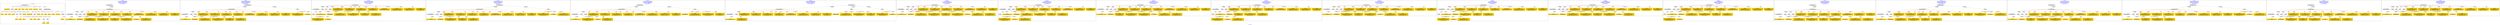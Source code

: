 digraph n0 {
fontcolor="blue"
remincross="true"
label="s21-s-met.json"
subgraph cluster_0 {
label="1-correct model"
n2[style="filled",color="white",fillcolor="lightgray",label="CulturalHeritageObject1"];
n3[shape="plaintext",style="filled",fillcolor="gold",label="dateOfEndOfCreation"];
n4[style="filled",color="white",fillcolor="lightgray",label="Person1"];
n5[shape="plaintext",style="filled",fillcolor="gold",label="dimensions"];
n6[shape="plaintext",style="filled",fillcolor="gold",label="medium"];
n7[shape="plaintext",style="filled",fillcolor="gold",label="creditLine"];
n8[shape="plaintext",style="filled",fillcolor="gold",label="provenance"];
n9[shape="plaintext",style="filled",fillcolor="gold",label="artworkTitle"];
n10[shape="plaintext",style="filled",fillcolor="gold",label="accessionNumber"];
n11[style="filled",color="white",fillcolor="lightgray",label="Concept1"];
n12[style="filled",color="white",fillcolor="lightgray",label="CulturalHeritageObject2"];
n13[shape="plaintext",style="filled",fillcolor="gold",label="dateOfEndOfCreation"];
n14[style="filled",color="white",fillcolor="lightgray",label="Person2"];
n15[shape="plaintext",style="filled",fillcolor="gold",label="dimensions"];
n16[shape="plaintext",style="filled",fillcolor="gold",label="medium"];
n17[shape="plaintext",style="filled",fillcolor="gold",label="creditLine"];
n18[shape="plaintext",style="filled",fillcolor="gold",label="provenance"];
n19[shape="plaintext",style="filled",fillcolor="gold",label="artworkTitle"];
n20[shape="plaintext",style="filled",fillcolor="gold",label="accessionNumber"];
n21[style="filled",color="white",fillcolor="lightgray",label="Concept2"];
n22[shape="plaintext",style="filled",fillcolor="gold",label="nationality"];
n23[shape="plaintext",style="filled",fillcolor="gold",label="birthDate"];
n24[shape="plaintext",style="filled",fillcolor="gold",label="deathDate"];
n25[shape="plaintext",style="filled",fillcolor="gold",label="artistName"];
n26[style="filled",color="white",fillcolor="lightgray",label="Place2"];
n27[style="filled",color="white",fillcolor="lightgray",label="Place1"];
n28[shape="plaintext",style="filled",fillcolor="gold",label="nationality"];
n29[shape="plaintext",style="filled",fillcolor="gold",label="birthDate"];
n30[shape="plaintext",style="filled",fillcolor="gold",label="deathDate"];
n31[shape="plaintext",style="filled",fillcolor="gold",label="artistName"];
n32[style="filled",color="white",fillcolor="lightgray",label="Place3"];
n33[style="filled",color="white",fillcolor="lightgray",label="Place4"];
n34[shape="plaintext",style="filled",fillcolor="gold",label="deathPlace"];
n35[shape="plaintext",style="filled",fillcolor="gold",label="birthPlace"];
n36[shape="plaintext",style="filled",fillcolor="gold",label="birthPlace"];
n37[shape="plaintext",style="filled",fillcolor="gold",label="deathPlace"];
n38[shape="plaintext",style="filled",fillcolor="gold",label="classification"];
n39[shape="plaintext",style="filled",fillcolor="gold",label="classification"];
}
subgraph cluster_1 {
label="candidate 0\nlink coherence:0.8095238095238095\nnode coherence:0.8095238095238095\nconfidence:0.5779735918843507\nmapping score:0.5770824671360534\ncost:218.99992\n-precision:0.33-recall:0.19"
n41[style="filled",color="white",fillcolor="lightgray",label="CulturalHeritageObject1"];
n42[style="filled",color="white",fillcolor="lightgray",label="CulturalHeritageObject2"];
n43[style="filled",color="white",fillcolor="lightgray",label="Person1"];
n44[style="filled",color="white",fillcolor="lightgray",label="Person2"];
n45[style="filled",color="white",fillcolor="lightgray",label="Concept1"];
n46[style="filled",color="white",fillcolor="lightgray",label="EuropeanaAggregation1"];
n47[shape="plaintext",style="filled",fillcolor="gold",label="artworkTitle\n[CulturalHeritageObject,description,0.821]\n[CulturalHeritageObject,title,0.087]\n[CulturalHeritageObject,provenance,0.079]\n[Document,classLink,0.014]"];
n48[shape="plaintext",style="filled",fillcolor="gold",label="dateOfEndOfCreation\n[Person,dateOfDeath,1.0]"];
n49[shape="plaintext",style="filled",fillcolor="gold",label="creditLine\n[CulturalHeritageObject,provenance,0.605]\n[CulturalHeritageObject,rights,0.306]\n[Person,dateOfDeath,0.063]\n[CulturalHeritageObject,title,0.026]"];
n50[shape="plaintext",style="filled",fillcolor="gold",label="medium\n[CulturalHeritageObject,medium,0.71]\n[CulturalHeritageObject,description,0.143]\n[Concept,prefLabel,0.106]\n[CulturalHeritageObject,provenance,0.041]"];
n51[shape="plaintext",style="filled",fillcolor="gold",label="nationality\n[Person,countryAssociatedWithThePerson,0.811]\n[CulturalHeritageObject,provenance,0.08]\n[CulturalHeritageObject,description,0.063]\n[Concept,prefLabel,0.046]"];
n52[shape="plaintext",style="filled",fillcolor="gold",label="creditLine\n[CulturalHeritageObject,provenance,0.771]\n[Document,classLink,0.092]\n[CulturalHeritageObject,title,0.071]\n[Person,nameOfThePerson,0.066]"];
n53[shape="plaintext",style="filled",fillcolor="gold",label="classification\n[CulturalHeritageObject,description,1.0]"];
n54[shape="plaintext",style="filled",fillcolor="gold",label="birthDate\n[Person,dateOfDeath,1.0]"];
n55[shape="plaintext",style="filled",fillcolor="gold",label="dateOfEndOfCreation\n[Person,dateOfDeath,0.562]\n[CulturalHeritageObject,created,0.318]\n[CulturalHeritageObject,provenance,0.119]"];
n56[shape="plaintext",style="filled",fillcolor="gold",label="birthPlace\n[Person,nameOfThePerson,0.529]\n[CulturalHeritageObject,provenance,0.376]\n[CulturalHeritageObject,title,0.05]\n[CulturalHeritageObject,accessionNumber,0.045]"];
n57[shape="plaintext",style="filled",fillcolor="gold",label="birthPlace\n[Person,nameOfThePerson,0.529]\n[CulturalHeritageObject,provenance,0.376]\n[CulturalHeritageObject,title,0.05]\n[CulturalHeritageObject,accessionNumber,0.045]"];
n58[shape="plaintext",style="filled",fillcolor="gold",label="nationality\n[Person,countryAssociatedWithThePerson,0.811]\n[CulturalHeritageObject,provenance,0.08]\n[CulturalHeritageObject,description,0.063]\n[Concept,prefLabel,0.046]"];
n59[shape="plaintext",style="filled",fillcolor="gold",label="artworkTitle\n[CulturalHeritageObject,description,0.538]\n[Document,classLink,0.203]\n[CulturalHeritageObject,rightsHolder,0.151]\n[WebResource,classLink,0.108]"];
n60[shape="plaintext",style="filled",fillcolor="gold",label="medium\n[CulturalHeritageObject,medium,0.71]\n[CulturalHeritageObject,description,0.143]\n[Concept,prefLabel,0.106]\n[CulturalHeritageObject,provenance,0.041]"];
n61[shape="plaintext",style="filled",fillcolor="gold",label="dimensions\n[CulturalHeritageObject,extent,0.885]\n[Person,nameOfThePerson,0.056]\n[Person,dateOfBirth,0.032]\n[Person,dateOfDeath,0.028]"];
n62[shape="plaintext",style="filled",fillcolor="gold",label="dimensions\n[CulturalHeritageObject,extent,0.885]\n[Person,nameOfThePerson,0.056]\n[Person,dateOfBirth,0.032]\n[Person,dateOfDeath,0.028]"];
}
subgraph cluster_2 {
label="candidate 1\nlink coherence:0.8095238095238095\nnode coherence:0.8095238095238095\nconfidence:0.5779735918843507\nmapping score:0.5770824671360534\ncost:318.009922\n-precision:0.33-recall:0.19"
n64[style="filled",color="white",fillcolor="lightgray",label="CulturalHeritageObject1"];
n65[style="filled",color="white",fillcolor="lightgray",label="CulturalHeritageObject2"];
n66[style="filled",color="white",fillcolor="lightgray",label="Person1"];
n67[style="filled",color="white",fillcolor="lightgray",label="Concept1"];
n68[style="filled",color="white",fillcolor="lightgray",label="EuropeanaAggregation1"];
n69[style="filled",color="white",fillcolor="lightgray",label="Person2"];
n70[shape="plaintext",style="filled",fillcolor="gold",label="artworkTitle\n[CulturalHeritageObject,description,0.821]\n[CulturalHeritageObject,title,0.087]\n[CulturalHeritageObject,provenance,0.079]\n[Document,classLink,0.014]"];
n71[shape="plaintext",style="filled",fillcolor="gold",label="dateOfEndOfCreation\n[Person,dateOfDeath,1.0]"];
n72[shape="plaintext",style="filled",fillcolor="gold",label="creditLine\n[CulturalHeritageObject,provenance,0.605]\n[CulturalHeritageObject,rights,0.306]\n[Person,dateOfDeath,0.063]\n[CulturalHeritageObject,title,0.026]"];
n73[shape="plaintext",style="filled",fillcolor="gold",label="medium\n[CulturalHeritageObject,medium,0.71]\n[CulturalHeritageObject,description,0.143]\n[Concept,prefLabel,0.106]\n[CulturalHeritageObject,provenance,0.041]"];
n74[shape="plaintext",style="filled",fillcolor="gold",label="nationality\n[Person,countryAssociatedWithThePerson,0.811]\n[CulturalHeritageObject,provenance,0.08]\n[CulturalHeritageObject,description,0.063]\n[Concept,prefLabel,0.046]"];
n75[shape="plaintext",style="filled",fillcolor="gold",label="creditLine\n[CulturalHeritageObject,provenance,0.771]\n[Document,classLink,0.092]\n[CulturalHeritageObject,title,0.071]\n[Person,nameOfThePerson,0.066]"];
n76[shape="plaintext",style="filled",fillcolor="gold",label="classification\n[CulturalHeritageObject,description,1.0]"];
n77[shape="plaintext",style="filled",fillcolor="gold",label="birthDate\n[Person,dateOfDeath,1.0]"];
n78[shape="plaintext",style="filled",fillcolor="gold",label="dateOfEndOfCreation\n[Person,dateOfDeath,0.562]\n[CulturalHeritageObject,created,0.318]\n[CulturalHeritageObject,provenance,0.119]"];
n79[shape="plaintext",style="filled",fillcolor="gold",label="birthPlace\n[Person,nameOfThePerson,0.529]\n[CulturalHeritageObject,provenance,0.376]\n[CulturalHeritageObject,title,0.05]\n[CulturalHeritageObject,accessionNumber,0.045]"];
n80[shape="plaintext",style="filled",fillcolor="gold",label="birthPlace\n[Person,nameOfThePerson,0.529]\n[CulturalHeritageObject,provenance,0.376]\n[CulturalHeritageObject,title,0.05]\n[CulturalHeritageObject,accessionNumber,0.045]"];
n81[shape="plaintext",style="filled",fillcolor="gold",label="nationality\n[Person,countryAssociatedWithThePerson,0.811]\n[CulturalHeritageObject,provenance,0.08]\n[CulturalHeritageObject,description,0.063]\n[Concept,prefLabel,0.046]"];
n82[shape="plaintext",style="filled",fillcolor="gold",label="artworkTitle\n[CulturalHeritageObject,description,0.538]\n[Document,classLink,0.203]\n[CulturalHeritageObject,rightsHolder,0.151]\n[WebResource,classLink,0.108]"];
n83[shape="plaintext",style="filled",fillcolor="gold",label="medium\n[CulturalHeritageObject,medium,0.71]\n[CulturalHeritageObject,description,0.143]\n[Concept,prefLabel,0.106]\n[CulturalHeritageObject,provenance,0.041]"];
n84[shape="plaintext",style="filled",fillcolor="gold",label="dimensions\n[CulturalHeritageObject,extent,0.885]\n[Person,nameOfThePerson,0.056]\n[Person,dateOfBirth,0.032]\n[Person,dateOfDeath,0.028]"];
n85[shape="plaintext",style="filled",fillcolor="gold",label="dimensions\n[CulturalHeritageObject,extent,0.885]\n[Person,nameOfThePerson,0.056]\n[Person,dateOfBirth,0.032]\n[Person,dateOfDeath,0.028]"];
}
subgraph cluster_3 {
label="candidate 10\nlink coherence:0.7619047619047619\nnode coherence:0.8095238095238095\nconfidence:0.5779735918843507\nmapping score:0.5770824671360534\ncost:317.99994\n-precision:0.33-recall:0.19"
n87[style="filled",color="white",fillcolor="lightgray",label="CulturalHeritageObject1"];
n88[style="filled",color="white",fillcolor="lightgray",label="CulturalHeritageObject2"];
n89[style="filled",color="white",fillcolor="lightgray",label="Person1"];
n90[style="filled",color="white",fillcolor="lightgray",label="Place1"];
n91[style="filled",color="white",fillcolor="lightgray",label="Concept1"];
n92[style="filled",color="white",fillcolor="lightgray",label="Person2"];
n93[shape="plaintext",style="filled",fillcolor="gold",label="artworkTitle\n[CulturalHeritageObject,description,0.821]\n[CulturalHeritageObject,title,0.087]\n[CulturalHeritageObject,provenance,0.079]\n[Document,classLink,0.014]"];
n94[shape="plaintext",style="filled",fillcolor="gold",label="dateOfEndOfCreation\n[Person,dateOfDeath,1.0]"];
n95[shape="plaintext",style="filled",fillcolor="gold",label="creditLine\n[CulturalHeritageObject,provenance,0.605]\n[CulturalHeritageObject,rights,0.306]\n[Person,dateOfDeath,0.063]\n[CulturalHeritageObject,title,0.026]"];
n96[shape="plaintext",style="filled",fillcolor="gold",label="medium\n[CulturalHeritageObject,medium,0.71]\n[CulturalHeritageObject,description,0.143]\n[Concept,prefLabel,0.106]\n[CulturalHeritageObject,provenance,0.041]"];
n97[shape="plaintext",style="filled",fillcolor="gold",label="nationality\n[Person,countryAssociatedWithThePerson,0.811]\n[CulturalHeritageObject,provenance,0.08]\n[CulturalHeritageObject,description,0.063]\n[Concept,prefLabel,0.046]"];
n98[shape="plaintext",style="filled",fillcolor="gold",label="creditLine\n[CulturalHeritageObject,provenance,0.771]\n[Document,classLink,0.092]\n[CulturalHeritageObject,title,0.071]\n[Person,nameOfThePerson,0.066]"];
n99[shape="plaintext",style="filled",fillcolor="gold",label="classification\n[CulturalHeritageObject,description,1.0]"];
n100[shape="plaintext",style="filled",fillcolor="gold",label="birthDate\n[Person,dateOfDeath,1.0]"];
n101[shape="plaintext",style="filled",fillcolor="gold",label="dateOfEndOfCreation\n[Person,dateOfDeath,0.562]\n[CulturalHeritageObject,created,0.318]\n[CulturalHeritageObject,provenance,0.119]"];
n102[shape="plaintext",style="filled",fillcolor="gold",label="birthPlace\n[Person,nameOfThePerson,0.529]\n[CulturalHeritageObject,provenance,0.376]\n[CulturalHeritageObject,title,0.05]\n[CulturalHeritageObject,accessionNumber,0.045]"];
n103[shape="plaintext",style="filled",fillcolor="gold",label="birthPlace\n[Person,nameOfThePerson,0.529]\n[CulturalHeritageObject,provenance,0.376]\n[CulturalHeritageObject,title,0.05]\n[CulturalHeritageObject,accessionNumber,0.045]"];
n104[shape="plaintext",style="filled",fillcolor="gold",label="nationality\n[Person,countryAssociatedWithThePerson,0.811]\n[CulturalHeritageObject,provenance,0.08]\n[CulturalHeritageObject,description,0.063]\n[Concept,prefLabel,0.046]"];
n105[shape="plaintext",style="filled",fillcolor="gold",label="artworkTitle\n[CulturalHeritageObject,description,0.538]\n[Document,classLink,0.203]\n[CulturalHeritageObject,rightsHolder,0.151]\n[WebResource,classLink,0.108]"];
n106[shape="plaintext",style="filled",fillcolor="gold",label="medium\n[CulturalHeritageObject,medium,0.71]\n[CulturalHeritageObject,description,0.143]\n[Concept,prefLabel,0.106]\n[CulturalHeritageObject,provenance,0.041]"];
n107[shape="plaintext",style="filled",fillcolor="gold",label="dimensions\n[CulturalHeritageObject,extent,0.885]\n[Person,nameOfThePerson,0.056]\n[Person,dateOfBirth,0.032]\n[Person,dateOfDeath,0.028]"];
n108[shape="plaintext",style="filled",fillcolor="gold",label="dimensions\n[CulturalHeritageObject,extent,0.885]\n[Person,nameOfThePerson,0.056]\n[Person,dateOfBirth,0.032]\n[Person,dateOfDeath,0.028]"];
}
subgraph cluster_4 {
label="candidate 11\nlink coherence:0.7619047619047619\nnode coherence:0.7619047619047619\nconfidence:0.5779735918843507\nmapping score:0.5612094512630376\ncost:318.009922\n-precision:0.33-recall:0.19"
n110[style="filled",color="white",fillcolor="lightgray",label="CulturalHeritageObject1"];
n111[style="filled",color="white",fillcolor="lightgray",label="CulturalHeritageObject2"];
n112[style="filled",color="white",fillcolor="lightgray",label="Person1"];
n113[style="filled",color="white",fillcolor="lightgray",label="Concept1"];
n114[style="filled",color="white",fillcolor="lightgray",label="EuropeanaAggregation1"];
n115[style="filled",color="white",fillcolor="lightgray",label="Person2"];
n116[shape="plaintext",style="filled",fillcolor="gold",label="artworkTitle\n[CulturalHeritageObject,description,0.821]\n[CulturalHeritageObject,title,0.087]\n[CulturalHeritageObject,provenance,0.079]\n[Document,classLink,0.014]"];
n117[shape="plaintext",style="filled",fillcolor="gold",label="dateOfEndOfCreation\n[Person,dateOfDeath,1.0]"];
n118[shape="plaintext",style="filled",fillcolor="gold",label="creditLine\n[CulturalHeritageObject,provenance,0.605]\n[CulturalHeritageObject,rights,0.306]\n[Person,dateOfDeath,0.063]\n[CulturalHeritageObject,title,0.026]"];
n119[shape="plaintext",style="filled",fillcolor="gold",label="medium\n[CulturalHeritageObject,medium,0.71]\n[CulturalHeritageObject,description,0.143]\n[Concept,prefLabel,0.106]\n[CulturalHeritageObject,provenance,0.041]"];
n120[shape="plaintext",style="filled",fillcolor="gold",label="nationality\n[Person,countryAssociatedWithThePerson,0.811]\n[CulturalHeritageObject,provenance,0.08]\n[CulturalHeritageObject,description,0.063]\n[Concept,prefLabel,0.046]"];
n121[shape="plaintext",style="filled",fillcolor="gold",label="creditLine\n[CulturalHeritageObject,provenance,0.771]\n[Document,classLink,0.092]\n[CulturalHeritageObject,title,0.071]\n[Person,nameOfThePerson,0.066]"];
n122[shape="plaintext",style="filled",fillcolor="gold",label="classification\n[CulturalHeritageObject,description,1.0]"];
n123[shape="plaintext",style="filled",fillcolor="gold",label="birthDate\n[Person,dateOfDeath,1.0]"];
n124[shape="plaintext",style="filled",fillcolor="gold",label="dateOfEndOfCreation\n[Person,dateOfDeath,0.562]\n[CulturalHeritageObject,created,0.318]\n[CulturalHeritageObject,provenance,0.119]"];
n125[shape="plaintext",style="filled",fillcolor="gold",label="birthPlace\n[Person,nameOfThePerson,0.529]\n[CulturalHeritageObject,provenance,0.376]\n[CulturalHeritageObject,title,0.05]\n[CulturalHeritageObject,accessionNumber,0.045]"];
n126[shape="plaintext",style="filled",fillcolor="gold",label="nationality\n[Person,countryAssociatedWithThePerson,0.811]\n[CulturalHeritageObject,provenance,0.08]\n[CulturalHeritageObject,description,0.063]\n[Concept,prefLabel,0.046]"];
n127[shape="plaintext",style="filled",fillcolor="gold",label="artworkTitle\n[CulturalHeritageObject,description,0.538]\n[Document,classLink,0.203]\n[CulturalHeritageObject,rightsHolder,0.151]\n[WebResource,classLink,0.108]"];
n128[shape="plaintext",style="filled",fillcolor="gold",label="birthPlace\n[Person,nameOfThePerson,0.529]\n[CulturalHeritageObject,provenance,0.376]\n[CulturalHeritageObject,title,0.05]\n[CulturalHeritageObject,accessionNumber,0.045]"];
n129[shape="plaintext",style="filled",fillcolor="gold",label="medium\n[CulturalHeritageObject,medium,0.71]\n[CulturalHeritageObject,description,0.143]\n[Concept,prefLabel,0.106]\n[CulturalHeritageObject,provenance,0.041]"];
n130[shape="plaintext",style="filled",fillcolor="gold",label="dimensions\n[CulturalHeritageObject,extent,0.885]\n[Person,nameOfThePerson,0.056]\n[Person,dateOfBirth,0.032]\n[Person,dateOfDeath,0.028]"];
n131[shape="plaintext",style="filled",fillcolor="gold",label="dimensions\n[CulturalHeritageObject,extent,0.885]\n[Person,nameOfThePerson,0.056]\n[Person,dateOfBirth,0.032]\n[Person,dateOfDeath,0.028]"];
}
subgraph cluster_5 {
label="candidate 12\nlink coherence:0.7619047619047619\nnode coherence:0.8095238095238095\nconfidence:0.5779735918843507\nmapping score:0.5770824671360534\ncost:318.009962\n-precision:0.29-recall:0.16"
n133[style="filled",color="white",fillcolor="lightgray",label="CulturalHeritageObject1"];
n134[style="filled",color="white",fillcolor="lightgray",label="CulturalHeritageObject2"];
n135[style="filled",color="white",fillcolor="lightgray",label="Person2"];
n136[style="filled",color="white",fillcolor="lightgray",label="Concept1"];
n137[style="filled",color="white",fillcolor="lightgray",label="EuropeanaAggregation1"];
n138[style="filled",color="white",fillcolor="lightgray",label="Person1"];
n139[shape="plaintext",style="filled",fillcolor="gold",label="artworkTitle\n[CulturalHeritageObject,description,0.821]\n[CulturalHeritageObject,title,0.087]\n[CulturalHeritageObject,provenance,0.079]\n[Document,classLink,0.014]"];
n140[shape="plaintext",style="filled",fillcolor="gold",label="dateOfEndOfCreation\n[Person,dateOfDeath,1.0]"];
n141[shape="plaintext",style="filled",fillcolor="gold",label="creditLine\n[CulturalHeritageObject,provenance,0.605]\n[CulturalHeritageObject,rights,0.306]\n[Person,dateOfDeath,0.063]\n[CulturalHeritageObject,title,0.026]"];
n142[shape="plaintext",style="filled",fillcolor="gold",label="medium\n[CulturalHeritageObject,medium,0.71]\n[CulturalHeritageObject,description,0.143]\n[Concept,prefLabel,0.106]\n[CulturalHeritageObject,provenance,0.041]"];
n143[shape="plaintext",style="filled",fillcolor="gold",label="nationality\n[Person,countryAssociatedWithThePerson,0.811]\n[CulturalHeritageObject,provenance,0.08]\n[CulturalHeritageObject,description,0.063]\n[Concept,prefLabel,0.046]"];
n144[shape="plaintext",style="filled",fillcolor="gold",label="creditLine\n[CulturalHeritageObject,provenance,0.771]\n[Document,classLink,0.092]\n[CulturalHeritageObject,title,0.071]\n[Person,nameOfThePerson,0.066]"];
n145[shape="plaintext",style="filled",fillcolor="gold",label="classification\n[CulturalHeritageObject,description,1.0]"];
n146[shape="plaintext",style="filled",fillcolor="gold",label="birthDate\n[Person,dateOfDeath,1.0]"];
n147[shape="plaintext",style="filled",fillcolor="gold",label="dateOfEndOfCreation\n[Person,dateOfDeath,0.562]\n[CulturalHeritageObject,created,0.318]\n[CulturalHeritageObject,provenance,0.119]"];
n148[shape="plaintext",style="filled",fillcolor="gold",label="birthPlace\n[Person,nameOfThePerson,0.529]\n[CulturalHeritageObject,provenance,0.376]\n[CulturalHeritageObject,title,0.05]\n[CulturalHeritageObject,accessionNumber,0.045]"];
n149[shape="plaintext",style="filled",fillcolor="gold",label="birthPlace\n[Person,nameOfThePerson,0.529]\n[CulturalHeritageObject,provenance,0.376]\n[CulturalHeritageObject,title,0.05]\n[CulturalHeritageObject,accessionNumber,0.045]"];
n150[shape="plaintext",style="filled",fillcolor="gold",label="nationality\n[Person,countryAssociatedWithThePerson,0.811]\n[CulturalHeritageObject,provenance,0.08]\n[CulturalHeritageObject,description,0.063]\n[Concept,prefLabel,0.046]"];
n151[shape="plaintext",style="filled",fillcolor="gold",label="artworkTitle\n[CulturalHeritageObject,description,0.538]\n[Document,classLink,0.203]\n[CulturalHeritageObject,rightsHolder,0.151]\n[WebResource,classLink,0.108]"];
n152[shape="plaintext",style="filled",fillcolor="gold",label="medium\n[CulturalHeritageObject,medium,0.71]\n[CulturalHeritageObject,description,0.143]\n[Concept,prefLabel,0.106]\n[CulturalHeritageObject,provenance,0.041]"];
n153[shape="plaintext",style="filled",fillcolor="gold",label="dimensions\n[CulturalHeritageObject,extent,0.885]\n[Person,nameOfThePerson,0.056]\n[Person,dateOfBirth,0.032]\n[Person,dateOfDeath,0.028]"];
n154[shape="plaintext",style="filled",fillcolor="gold",label="dimensions\n[CulturalHeritageObject,extent,0.885]\n[Person,nameOfThePerson,0.056]\n[Person,dateOfBirth,0.032]\n[Person,dateOfDeath,0.028]"];
}
subgraph cluster_6 {
label="candidate 13\nlink coherence:0.7619047619047619\nnode coherence:0.8095238095238095\nconfidence:0.5779735918843507\nmapping score:0.5770824671360534\ncost:417.019964\n-precision:0.29-recall:0.16"
n156[style="filled",color="white",fillcolor="lightgray",label="CulturalHeritageObject1"];
n157[style="filled",color="white",fillcolor="lightgray",label="CulturalHeritageObject2"];
n158[style="filled",color="white",fillcolor="lightgray",label="Concept1"];
n159[style="filled",color="white",fillcolor="lightgray",label="EuropeanaAggregation1"];
n160[style="filled",color="white",fillcolor="lightgray",label="Person1"];
n161[style="filled",color="white",fillcolor="lightgray",label="Person2"];
n162[shape="plaintext",style="filled",fillcolor="gold",label="artworkTitle\n[CulturalHeritageObject,description,0.821]\n[CulturalHeritageObject,title,0.087]\n[CulturalHeritageObject,provenance,0.079]\n[Document,classLink,0.014]"];
n163[shape="plaintext",style="filled",fillcolor="gold",label="dateOfEndOfCreation\n[Person,dateOfDeath,1.0]"];
n164[shape="plaintext",style="filled",fillcolor="gold",label="creditLine\n[CulturalHeritageObject,provenance,0.605]\n[CulturalHeritageObject,rights,0.306]\n[Person,dateOfDeath,0.063]\n[CulturalHeritageObject,title,0.026]"];
n165[shape="plaintext",style="filled",fillcolor="gold",label="medium\n[CulturalHeritageObject,medium,0.71]\n[CulturalHeritageObject,description,0.143]\n[Concept,prefLabel,0.106]\n[CulturalHeritageObject,provenance,0.041]"];
n166[shape="plaintext",style="filled",fillcolor="gold",label="nationality\n[Person,countryAssociatedWithThePerson,0.811]\n[CulturalHeritageObject,provenance,0.08]\n[CulturalHeritageObject,description,0.063]\n[Concept,prefLabel,0.046]"];
n167[shape="plaintext",style="filled",fillcolor="gold",label="creditLine\n[CulturalHeritageObject,provenance,0.771]\n[Document,classLink,0.092]\n[CulturalHeritageObject,title,0.071]\n[Person,nameOfThePerson,0.066]"];
n168[shape="plaintext",style="filled",fillcolor="gold",label="classification\n[CulturalHeritageObject,description,1.0]"];
n169[shape="plaintext",style="filled",fillcolor="gold",label="birthDate\n[Person,dateOfDeath,1.0]"];
n170[shape="plaintext",style="filled",fillcolor="gold",label="dateOfEndOfCreation\n[Person,dateOfDeath,0.562]\n[CulturalHeritageObject,created,0.318]\n[CulturalHeritageObject,provenance,0.119]"];
n171[shape="plaintext",style="filled",fillcolor="gold",label="birthPlace\n[Person,nameOfThePerson,0.529]\n[CulturalHeritageObject,provenance,0.376]\n[CulturalHeritageObject,title,0.05]\n[CulturalHeritageObject,accessionNumber,0.045]"];
n172[shape="plaintext",style="filled",fillcolor="gold",label="birthPlace\n[Person,nameOfThePerson,0.529]\n[CulturalHeritageObject,provenance,0.376]\n[CulturalHeritageObject,title,0.05]\n[CulturalHeritageObject,accessionNumber,0.045]"];
n173[shape="plaintext",style="filled",fillcolor="gold",label="nationality\n[Person,countryAssociatedWithThePerson,0.811]\n[CulturalHeritageObject,provenance,0.08]\n[CulturalHeritageObject,description,0.063]\n[Concept,prefLabel,0.046]"];
n174[shape="plaintext",style="filled",fillcolor="gold",label="artworkTitle\n[CulturalHeritageObject,description,0.538]\n[Document,classLink,0.203]\n[CulturalHeritageObject,rightsHolder,0.151]\n[WebResource,classLink,0.108]"];
n175[shape="plaintext",style="filled",fillcolor="gold",label="medium\n[CulturalHeritageObject,medium,0.71]\n[CulturalHeritageObject,description,0.143]\n[Concept,prefLabel,0.106]\n[CulturalHeritageObject,provenance,0.041]"];
n176[shape="plaintext",style="filled",fillcolor="gold",label="dimensions\n[CulturalHeritageObject,extent,0.885]\n[Person,nameOfThePerson,0.056]\n[Person,dateOfBirth,0.032]\n[Person,dateOfDeath,0.028]"];
n177[shape="plaintext",style="filled",fillcolor="gold",label="dimensions\n[CulturalHeritageObject,extent,0.885]\n[Person,nameOfThePerson,0.056]\n[Person,dateOfBirth,0.032]\n[Person,dateOfDeath,0.028]"];
}
subgraph cluster_7 {
label="candidate 14\nlink coherence:0.75\nnode coherence:0.7619047619047619\nconfidence:0.6082062796731598\nmapping score:0.5712870138593072\ncost:217.99994\n-precision:0.35-recall:0.19"
n179[style="filled",color="white",fillcolor="lightgray",label="CulturalHeritageObject1"];
n180[style="filled",color="white",fillcolor="lightgray",label="CulturalHeritageObject2"];
n181[style="filled",color="white",fillcolor="lightgray",label="Person1"];
n182[style="filled",color="white",fillcolor="lightgray",label="Person2"];
n183[style="filled",color="white",fillcolor="lightgray",label="Concept1"];
n184[shape="plaintext",style="filled",fillcolor="gold",label="artworkTitle\n[CulturalHeritageObject,description,0.821]\n[CulturalHeritageObject,title,0.087]\n[CulturalHeritageObject,provenance,0.079]\n[Document,classLink,0.014]"];
n185[shape="plaintext",style="filled",fillcolor="gold",label="dateOfEndOfCreation\n[Person,dateOfDeath,1.0]"];
n186[shape="plaintext",style="filled",fillcolor="gold",label="creditLine\n[CulturalHeritageObject,provenance,0.605]\n[CulturalHeritageObject,rights,0.306]\n[Person,dateOfDeath,0.063]\n[CulturalHeritageObject,title,0.026]"];
n187[shape="plaintext",style="filled",fillcolor="gold",label="medium\n[CulturalHeritageObject,medium,0.71]\n[CulturalHeritageObject,description,0.143]\n[Concept,prefLabel,0.106]\n[CulturalHeritageObject,provenance,0.041]"];
n188[shape="plaintext",style="filled",fillcolor="gold",label="nationality\n[Person,countryAssociatedWithThePerson,0.811]\n[CulturalHeritageObject,provenance,0.08]\n[CulturalHeritageObject,description,0.063]\n[Concept,prefLabel,0.046]"];
n189[shape="plaintext",style="filled",fillcolor="gold",label="creditLine\n[CulturalHeritageObject,provenance,0.771]\n[Document,classLink,0.092]\n[CulturalHeritageObject,title,0.071]\n[Person,nameOfThePerson,0.066]"];
n190[shape="plaintext",style="filled",fillcolor="gold",label="classification\n[CulturalHeritageObject,description,1.0]"];
n191[shape="plaintext",style="filled",fillcolor="gold",label="birthDate\n[Person,dateOfDeath,1.0]"];
n192[shape="plaintext",style="filled",fillcolor="gold",label="dateOfEndOfCreation\n[Person,dateOfDeath,0.562]\n[CulturalHeritageObject,created,0.318]\n[CulturalHeritageObject,provenance,0.119]"];
n193[shape="plaintext",style="filled",fillcolor="gold",label="birthPlace\n[Person,nameOfThePerson,0.529]\n[CulturalHeritageObject,provenance,0.376]\n[CulturalHeritageObject,title,0.05]\n[CulturalHeritageObject,accessionNumber,0.045]"];
n194[shape="plaintext",style="filled",fillcolor="gold",label="nationality\n[Person,countryAssociatedWithThePerson,0.811]\n[CulturalHeritageObject,provenance,0.08]\n[CulturalHeritageObject,description,0.063]\n[Concept,prefLabel,0.046]"];
n195[shape="plaintext",style="filled",fillcolor="gold",label="artworkTitle\n[CulturalHeritageObject,description,0.538]\n[Document,classLink,0.203]\n[CulturalHeritageObject,rightsHolder,0.151]\n[WebResource,classLink,0.108]"];
n196[shape="plaintext",style="filled",fillcolor="gold",label="medium\n[CulturalHeritageObject,medium,0.71]\n[CulturalHeritageObject,description,0.143]\n[Concept,prefLabel,0.106]\n[CulturalHeritageObject,provenance,0.041]"];
n197[shape="plaintext",style="filled",fillcolor="gold",label="dimensions\n[CulturalHeritageObject,extent,0.885]\n[Person,nameOfThePerson,0.056]\n[Person,dateOfBirth,0.032]\n[Person,dateOfDeath,0.028]"];
n198[shape="plaintext",style="filled",fillcolor="gold",label="birthPlace\n[Person,nameOfThePerson,0.529]\n[CulturalHeritageObject,provenance,0.376]\n[CulturalHeritageObject,title,0.05]\n[CulturalHeritageObject,accessionNumber,0.045]"];
n199[shape="plaintext",style="filled",fillcolor="gold",label="dimensions\n[CulturalHeritageObject,extent,0.885]\n[Person,nameOfThePerson,0.056]\n[Person,dateOfBirth,0.032]\n[Person,dateOfDeath,0.028]"];
}
subgraph cluster_8 {
label="candidate 15\nlink coherence:0.75\nnode coherence:0.7619047619047619\nconfidence:0.6082062796731598\nmapping score:0.5712870138593072\ncost:316.99994\n-precision:0.35-recall:0.19"
n201[style="filled",color="white",fillcolor="lightgray",label="CulturalHeritageObject1"];
n202[style="filled",color="white",fillcolor="lightgray",label="CulturalHeritageObject2"];
n203[style="filled",color="white",fillcolor="lightgray",label="Person1"];
n204[style="filled",color="white",fillcolor="lightgray",label="Concept1"];
n205[style="filled",color="white",fillcolor="lightgray",label="Person2"];
n206[shape="plaintext",style="filled",fillcolor="gold",label="artworkTitle\n[CulturalHeritageObject,description,0.821]\n[CulturalHeritageObject,title,0.087]\n[CulturalHeritageObject,provenance,0.079]\n[Document,classLink,0.014]"];
n207[shape="plaintext",style="filled",fillcolor="gold",label="dateOfEndOfCreation\n[Person,dateOfDeath,1.0]"];
n208[shape="plaintext",style="filled",fillcolor="gold",label="creditLine\n[CulturalHeritageObject,provenance,0.605]\n[CulturalHeritageObject,rights,0.306]\n[Person,dateOfDeath,0.063]\n[CulturalHeritageObject,title,0.026]"];
n209[shape="plaintext",style="filled",fillcolor="gold",label="medium\n[CulturalHeritageObject,medium,0.71]\n[CulturalHeritageObject,description,0.143]\n[Concept,prefLabel,0.106]\n[CulturalHeritageObject,provenance,0.041]"];
n210[shape="plaintext",style="filled",fillcolor="gold",label="nationality\n[Person,countryAssociatedWithThePerson,0.811]\n[CulturalHeritageObject,provenance,0.08]\n[CulturalHeritageObject,description,0.063]\n[Concept,prefLabel,0.046]"];
n211[shape="plaintext",style="filled",fillcolor="gold",label="creditLine\n[CulturalHeritageObject,provenance,0.771]\n[Document,classLink,0.092]\n[CulturalHeritageObject,title,0.071]\n[Person,nameOfThePerson,0.066]"];
n212[shape="plaintext",style="filled",fillcolor="gold",label="classification\n[CulturalHeritageObject,description,1.0]"];
n213[shape="plaintext",style="filled",fillcolor="gold",label="birthDate\n[Person,dateOfDeath,1.0]"];
n214[shape="plaintext",style="filled",fillcolor="gold",label="dateOfEndOfCreation\n[Person,dateOfDeath,0.562]\n[CulturalHeritageObject,created,0.318]\n[CulturalHeritageObject,provenance,0.119]"];
n215[shape="plaintext",style="filled",fillcolor="gold",label="birthPlace\n[Person,nameOfThePerson,0.529]\n[CulturalHeritageObject,provenance,0.376]\n[CulturalHeritageObject,title,0.05]\n[CulturalHeritageObject,accessionNumber,0.045]"];
n216[shape="plaintext",style="filled",fillcolor="gold",label="nationality\n[Person,countryAssociatedWithThePerson,0.811]\n[CulturalHeritageObject,provenance,0.08]\n[CulturalHeritageObject,description,0.063]\n[Concept,prefLabel,0.046]"];
n217[shape="plaintext",style="filled",fillcolor="gold",label="artworkTitle\n[CulturalHeritageObject,description,0.538]\n[Document,classLink,0.203]\n[CulturalHeritageObject,rightsHolder,0.151]\n[WebResource,classLink,0.108]"];
n218[shape="plaintext",style="filled",fillcolor="gold",label="medium\n[CulturalHeritageObject,medium,0.71]\n[CulturalHeritageObject,description,0.143]\n[Concept,prefLabel,0.106]\n[CulturalHeritageObject,provenance,0.041]"];
n219[shape="plaintext",style="filled",fillcolor="gold",label="dimensions\n[CulturalHeritageObject,extent,0.885]\n[Person,nameOfThePerson,0.056]\n[Person,dateOfBirth,0.032]\n[Person,dateOfDeath,0.028]"];
n220[shape="plaintext",style="filled",fillcolor="gold",label="birthPlace\n[Person,nameOfThePerson,0.529]\n[CulturalHeritageObject,provenance,0.376]\n[CulturalHeritageObject,title,0.05]\n[CulturalHeritageObject,accessionNumber,0.045]"];
n221[shape="plaintext",style="filled",fillcolor="gold",label="dimensions\n[CulturalHeritageObject,extent,0.885]\n[Person,nameOfThePerson,0.056]\n[Person,dateOfBirth,0.032]\n[Person,dateOfDeath,0.028]"];
}
subgraph cluster_9 {
label="candidate 16\nlink coherence:0.75\nnode coherence:0.7619047619047619\nconfidence:0.5794760003061545\nmapping score:0.5617102540703055\ncost:217.99994\n-precision:0.35-recall:0.19"
n223[style="filled",color="white",fillcolor="lightgray",label="CulturalHeritageObject1"];
n224[style="filled",color="white",fillcolor="lightgray",label="CulturalHeritageObject2"];
n225[style="filled",color="white",fillcolor="lightgray",label="Person1"];
n226[style="filled",color="white",fillcolor="lightgray",label="Person2"];
n227[style="filled",color="white",fillcolor="lightgray",label="Concept1"];
n228[shape="plaintext",style="filled",fillcolor="gold",label="artworkTitle\n[CulturalHeritageObject,description,0.821]\n[CulturalHeritageObject,title,0.087]\n[CulturalHeritageObject,provenance,0.079]\n[Document,classLink,0.014]"];
n229[shape="plaintext",style="filled",fillcolor="gold",label="dateOfEndOfCreation\n[Person,dateOfDeath,1.0]"];
n230[shape="plaintext",style="filled",fillcolor="gold",label="creditLine\n[CulturalHeritageObject,provenance,0.605]\n[CulturalHeritageObject,rights,0.306]\n[Person,dateOfDeath,0.063]\n[CulturalHeritageObject,title,0.026]"];
n231[shape="plaintext",style="filled",fillcolor="gold",label="medium\n[CulturalHeritageObject,medium,0.71]\n[CulturalHeritageObject,description,0.143]\n[Concept,prefLabel,0.106]\n[CulturalHeritageObject,provenance,0.041]"];
n232[shape="plaintext",style="filled",fillcolor="gold",label="nationality\n[Person,countryAssociatedWithThePerson,0.811]\n[CulturalHeritageObject,provenance,0.08]\n[CulturalHeritageObject,description,0.063]\n[Concept,prefLabel,0.046]"];
n233[shape="plaintext",style="filled",fillcolor="gold",label="creditLine\n[CulturalHeritageObject,provenance,0.771]\n[Document,classLink,0.092]\n[CulturalHeritageObject,title,0.071]\n[Person,nameOfThePerson,0.066]"];
n234[shape="plaintext",style="filled",fillcolor="gold",label="classification\n[CulturalHeritageObject,description,1.0]"];
n235[shape="plaintext",style="filled",fillcolor="gold",label="birthDate\n[Person,dateOfDeath,1.0]"];
n236[shape="plaintext",style="filled",fillcolor="gold",label="dateOfEndOfCreation\n[Person,dateOfDeath,0.562]\n[CulturalHeritageObject,created,0.318]\n[CulturalHeritageObject,provenance,0.119]"];
n237[shape="plaintext",style="filled",fillcolor="gold",label="dimensions\n[CulturalHeritageObject,extent,0.885]\n[Person,nameOfThePerson,0.056]\n[Person,dateOfBirth,0.032]\n[Person,dateOfDeath,0.028]"];
n238[shape="plaintext",style="filled",fillcolor="gold",label="birthPlace\n[Person,nameOfThePerson,0.529]\n[CulturalHeritageObject,provenance,0.376]\n[CulturalHeritageObject,title,0.05]\n[CulturalHeritageObject,accessionNumber,0.045]"];
n239[shape="plaintext",style="filled",fillcolor="gold",label="nationality\n[Person,countryAssociatedWithThePerson,0.811]\n[CulturalHeritageObject,provenance,0.08]\n[CulturalHeritageObject,description,0.063]\n[Concept,prefLabel,0.046]"];
n240[shape="plaintext",style="filled",fillcolor="gold",label="artworkTitle\n[CulturalHeritageObject,description,0.538]\n[Document,classLink,0.203]\n[CulturalHeritageObject,rightsHolder,0.151]\n[WebResource,classLink,0.108]"];
n241[shape="plaintext",style="filled",fillcolor="gold",label="birthPlace\n[Person,nameOfThePerson,0.529]\n[CulturalHeritageObject,provenance,0.376]\n[CulturalHeritageObject,title,0.05]\n[CulturalHeritageObject,accessionNumber,0.045]"];
n242[shape="plaintext",style="filled",fillcolor="gold",label="medium\n[CulturalHeritageObject,medium,0.71]\n[CulturalHeritageObject,description,0.143]\n[Concept,prefLabel,0.106]\n[CulturalHeritageObject,provenance,0.041]"];
n243[shape="plaintext",style="filled",fillcolor="gold",label="dimensions\n[CulturalHeritageObject,extent,0.885]\n[Person,nameOfThePerson,0.056]\n[Person,dateOfBirth,0.032]\n[Person,dateOfDeath,0.028]"];
}
subgraph cluster_10 {
label="candidate 17\nlink coherence:0.75\nnode coherence:0.7619047619047619\nconfidence:0.5794760003061545\nmapping score:0.5617102540703055\ncost:316.99994\n-precision:0.35-recall:0.19"
n245[style="filled",color="white",fillcolor="lightgray",label="CulturalHeritageObject1"];
n246[style="filled",color="white",fillcolor="lightgray",label="CulturalHeritageObject2"];
n247[style="filled",color="white",fillcolor="lightgray",label="Person1"];
n248[style="filled",color="white",fillcolor="lightgray",label="Concept1"];
n249[style="filled",color="white",fillcolor="lightgray",label="Person2"];
n250[shape="plaintext",style="filled",fillcolor="gold",label="artworkTitle\n[CulturalHeritageObject,description,0.821]\n[CulturalHeritageObject,title,0.087]\n[CulturalHeritageObject,provenance,0.079]\n[Document,classLink,0.014]"];
n251[shape="plaintext",style="filled",fillcolor="gold",label="dateOfEndOfCreation\n[Person,dateOfDeath,1.0]"];
n252[shape="plaintext",style="filled",fillcolor="gold",label="creditLine\n[CulturalHeritageObject,provenance,0.605]\n[CulturalHeritageObject,rights,0.306]\n[Person,dateOfDeath,0.063]\n[CulturalHeritageObject,title,0.026]"];
n253[shape="plaintext",style="filled",fillcolor="gold",label="medium\n[CulturalHeritageObject,medium,0.71]\n[CulturalHeritageObject,description,0.143]\n[Concept,prefLabel,0.106]\n[CulturalHeritageObject,provenance,0.041]"];
n254[shape="plaintext",style="filled",fillcolor="gold",label="nationality\n[Person,countryAssociatedWithThePerson,0.811]\n[CulturalHeritageObject,provenance,0.08]\n[CulturalHeritageObject,description,0.063]\n[Concept,prefLabel,0.046]"];
n255[shape="plaintext",style="filled",fillcolor="gold",label="creditLine\n[CulturalHeritageObject,provenance,0.771]\n[Document,classLink,0.092]\n[CulturalHeritageObject,title,0.071]\n[Person,nameOfThePerson,0.066]"];
n256[shape="plaintext",style="filled",fillcolor="gold",label="classification\n[CulturalHeritageObject,description,1.0]"];
n257[shape="plaintext",style="filled",fillcolor="gold",label="birthDate\n[Person,dateOfDeath,1.0]"];
n258[shape="plaintext",style="filled",fillcolor="gold",label="dateOfEndOfCreation\n[Person,dateOfDeath,0.562]\n[CulturalHeritageObject,created,0.318]\n[CulturalHeritageObject,provenance,0.119]"];
n259[shape="plaintext",style="filled",fillcolor="gold",label="dimensions\n[CulturalHeritageObject,extent,0.885]\n[Person,nameOfThePerson,0.056]\n[Person,dateOfBirth,0.032]\n[Person,dateOfDeath,0.028]"];
n260[shape="plaintext",style="filled",fillcolor="gold",label="birthPlace\n[Person,nameOfThePerson,0.529]\n[CulturalHeritageObject,provenance,0.376]\n[CulturalHeritageObject,title,0.05]\n[CulturalHeritageObject,accessionNumber,0.045]"];
n261[shape="plaintext",style="filled",fillcolor="gold",label="nationality\n[Person,countryAssociatedWithThePerson,0.811]\n[CulturalHeritageObject,provenance,0.08]\n[CulturalHeritageObject,description,0.063]\n[Concept,prefLabel,0.046]"];
n262[shape="plaintext",style="filled",fillcolor="gold",label="artworkTitle\n[CulturalHeritageObject,description,0.538]\n[Document,classLink,0.203]\n[CulturalHeritageObject,rightsHolder,0.151]\n[WebResource,classLink,0.108]"];
n263[shape="plaintext",style="filled",fillcolor="gold",label="birthPlace\n[Person,nameOfThePerson,0.529]\n[CulturalHeritageObject,provenance,0.376]\n[CulturalHeritageObject,title,0.05]\n[CulturalHeritageObject,accessionNumber,0.045]"];
n264[shape="plaintext",style="filled",fillcolor="gold",label="medium\n[CulturalHeritageObject,medium,0.71]\n[CulturalHeritageObject,description,0.143]\n[Concept,prefLabel,0.106]\n[CulturalHeritageObject,provenance,0.041]"];
n265[shape="plaintext",style="filled",fillcolor="gold",label="dimensions\n[CulturalHeritageObject,extent,0.885]\n[Person,nameOfThePerson,0.056]\n[Person,dateOfBirth,0.032]\n[Person,dateOfDeath,0.028]"];
}
subgraph cluster_11 {
label="candidate 18\nlink coherence:0.75\nnode coherence:0.7619047619047619\nconfidence:0.5779735918843507\nmapping score:0.5612094512630376\ncost:217.99994\n-precision:0.35-recall:0.19"
n267[style="filled",color="white",fillcolor="lightgray",label="CulturalHeritageObject1"];
n268[style="filled",color="white",fillcolor="lightgray",label="CulturalHeritageObject2"];
n269[style="filled",color="white",fillcolor="lightgray",label="Person1"];
n270[style="filled",color="white",fillcolor="lightgray",label="Person2"];
n271[style="filled",color="white",fillcolor="lightgray",label="Concept1"];
n272[shape="plaintext",style="filled",fillcolor="gold",label="artworkTitle\n[CulturalHeritageObject,description,0.821]\n[CulturalHeritageObject,title,0.087]\n[CulturalHeritageObject,provenance,0.079]\n[Document,classLink,0.014]"];
n273[shape="plaintext",style="filled",fillcolor="gold",label="dateOfEndOfCreation\n[Person,dateOfDeath,1.0]"];
n274[shape="plaintext",style="filled",fillcolor="gold",label="creditLine\n[CulturalHeritageObject,provenance,0.605]\n[CulturalHeritageObject,rights,0.306]\n[Person,dateOfDeath,0.063]\n[CulturalHeritageObject,title,0.026]"];
n275[shape="plaintext",style="filled",fillcolor="gold",label="medium\n[CulturalHeritageObject,medium,0.71]\n[CulturalHeritageObject,description,0.143]\n[Concept,prefLabel,0.106]\n[CulturalHeritageObject,provenance,0.041]"];
n276[shape="plaintext",style="filled",fillcolor="gold",label="nationality\n[Person,countryAssociatedWithThePerson,0.811]\n[CulturalHeritageObject,provenance,0.08]\n[CulturalHeritageObject,description,0.063]\n[Concept,prefLabel,0.046]"];
n277[shape="plaintext",style="filled",fillcolor="gold",label="creditLine\n[CulturalHeritageObject,provenance,0.771]\n[Document,classLink,0.092]\n[CulturalHeritageObject,title,0.071]\n[Person,nameOfThePerson,0.066]"];
n278[shape="plaintext",style="filled",fillcolor="gold",label="classification\n[CulturalHeritageObject,description,1.0]"];
n279[shape="plaintext",style="filled",fillcolor="gold",label="birthDate\n[Person,dateOfDeath,1.0]"];
n280[shape="plaintext",style="filled",fillcolor="gold",label="dateOfEndOfCreation\n[Person,dateOfDeath,0.562]\n[CulturalHeritageObject,created,0.318]\n[CulturalHeritageObject,provenance,0.119]"];
n281[shape="plaintext",style="filled",fillcolor="gold",label="birthPlace\n[Person,nameOfThePerson,0.529]\n[CulturalHeritageObject,provenance,0.376]\n[CulturalHeritageObject,title,0.05]\n[CulturalHeritageObject,accessionNumber,0.045]"];
n282[shape="plaintext",style="filled",fillcolor="gold",label="nationality\n[Person,countryAssociatedWithThePerson,0.811]\n[CulturalHeritageObject,provenance,0.08]\n[CulturalHeritageObject,description,0.063]\n[Concept,prefLabel,0.046]"];
n283[shape="plaintext",style="filled",fillcolor="gold",label="artworkTitle\n[CulturalHeritageObject,description,0.538]\n[Document,classLink,0.203]\n[CulturalHeritageObject,rightsHolder,0.151]\n[WebResource,classLink,0.108]"];
n284[shape="plaintext",style="filled",fillcolor="gold",label="birthPlace\n[Person,nameOfThePerson,0.529]\n[CulturalHeritageObject,provenance,0.376]\n[CulturalHeritageObject,title,0.05]\n[CulturalHeritageObject,accessionNumber,0.045]"];
n285[shape="plaintext",style="filled",fillcolor="gold",label="medium\n[CulturalHeritageObject,medium,0.71]\n[CulturalHeritageObject,description,0.143]\n[Concept,prefLabel,0.106]\n[CulturalHeritageObject,provenance,0.041]"];
n286[shape="plaintext",style="filled",fillcolor="gold",label="dimensions\n[CulturalHeritageObject,extent,0.885]\n[Person,nameOfThePerson,0.056]\n[Person,dateOfBirth,0.032]\n[Person,dateOfDeath,0.028]"];
n287[shape="plaintext",style="filled",fillcolor="gold",label="dimensions\n[CulturalHeritageObject,extent,0.885]\n[Person,nameOfThePerson,0.056]\n[Person,dateOfBirth,0.032]\n[Person,dateOfDeath,0.028]"];
}
subgraph cluster_12 {
label="candidate 19\nlink coherence:0.75\nnode coherence:0.7619047619047619\nconfidence:0.5779735918843507\nmapping score:0.5612094512630376\ncost:316.99994\n-precision:0.35-recall:0.19"
n289[style="filled",color="white",fillcolor="lightgray",label="CulturalHeritageObject1"];
n290[style="filled",color="white",fillcolor="lightgray",label="CulturalHeritageObject2"];
n291[style="filled",color="white",fillcolor="lightgray",label="Person1"];
n292[style="filled",color="white",fillcolor="lightgray",label="Concept1"];
n293[style="filled",color="white",fillcolor="lightgray",label="Person2"];
n294[shape="plaintext",style="filled",fillcolor="gold",label="artworkTitle\n[CulturalHeritageObject,description,0.821]\n[CulturalHeritageObject,title,0.087]\n[CulturalHeritageObject,provenance,0.079]\n[Document,classLink,0.014]"];
n295[shape="plaintext",style="filled",fillcolor="gold",label="dateOfEndOfCreation\n[Person,dateOfDeath,1.0]"];
n296[shape="plaintext",style="filled",fillcolor="gold",label="creditLine\n[CulturalHeritageObject,provenance,0.605]\n[CulturalHeritageObject,rights,0.306]\n[Person,dateOfDeath,0.063]\n[CulturalHeritageObject,title,0.026]"];
n297[shape="plaintext",style="filled",fillcolor="gold",label="medium\n[CulturalHeritageObject,medium,0.71]\n[CulturalHeritageObject,description,0.143]\n[Concept,prefLabel,0.106]\n[CulturalHeritageObject,provenance,0.041]"];
n298[shape="plaintext",style="filled",fillcolor="gold",label="nationality\n[Person,countryAssociatedWithThePerson,0.811]\n[CulturalHeritageObject,provenance,0.08]\n[CulturalHeritageObject,description,0.063]\n[Concept,prefLabel,0.046]"];
n299[shape="plaintext",style="filled",fillcolor="gold",label="creditLine\n[CulturalHeritageObject,provenance,0.771]\n[Document,classLink,0.092]\n[CulturalHeritageObject,title,0.071]\n[Person,nameOfThePerson,0.066]"];
n300[shape="plaintext",style="filled",fillcolor="gold",label="classification\n[CulturalHeritageObject,description,1.0]"];
n301[shape="plaintext",style="filled",fillcolor="gold",label="birthDate\n[Person,dateOfDeath,1.0]"];
n302[shape="plaintext",style="filled",fillcolor="gold",label="dateOfEndOfCreation\n[Person,dateOfDeath,0.562]\n[CulturalHeritageObject,created,0.318]\n[CulturalHeritageObject,provenance,0.119]"];
n303[shape="plaintext",style="filled",fillcolor="gold",label="birthPlace\n[Person,nameOfThePerson,0.529]\n[CulturalHeritageObject,provenance,0.376]\n[CulturalHeritageObject,title,0.05]\n[CulturalHeritageObject,accessionNumber,0.045]"];
n304[shape="plaintext",style="filled",fillcolor="gold",label="nationality\n[Person,countryAssociatedWithThePerson,0.811]\n[CulturalHeritageObject,provenance,0.08]\n[CulturalHeritageObject,description,0.063]\n[Concept,prefLabel,0.046]"];
n305[shape="plaintext",style="filled",fillcolor="gold",label="artworkTitle\n[CulturalHeritageObject,description,0.538]\n[Document,classLink,0.203]\n[CulturalHeritageObject,rightsHolder,0.151]\n[WebResource,classLink,0.108]"];
n306[shape="plaintext",style="filled",fillcolor="gold",label="birthPlace\n[Person,nameOfThePerson,0.529]\n[CulturalHeritageObject,provenance,0.376]\n[CulturalHeritageObject,title,0.05]\n[CulturalHeritageObject,accessionNumber,0.045]"];
n307[shape="plaintext",style="filled",fillcolor="gold",label="medium\n[CulturalHeritageObject,medium,0.71]\n[CulturalHeritageObject,description,0.143]\n[Concept,prefLabel,0.106]\n[CulturalHeritageObject,provenance,0.041]"];
n308[shape="plaintext",style="filled",fillcolor="gold",label="dimensions\n[CulturalHeritageObject,extent,0.885]\n[Person,nameOfThePerson,0.056]\n[Person,dateOfBirth,0.032]\n[Person,dateOfDeath,0.028]"];
n309[shape="plaintext",style="filled",fillcolor="gold",label="dimensions\n[CulturalHeritageObject,extent,0.885]\n[Person,nameOfThePerson,0.056]\n[Person,dateOfBirth,0.032]\n[Person,dateOfDeath,0.028]"];
}
subgraph cluster_13 {
label="candidate 2\nlink coherence:0.8\nnode coherence:0.8095238095238095\nconfidence:0.5779735918843507\nmapping score:0.5770824671360534\ncost:217.99994\n-precision:0.35-recall:0.19"
n311[style="filled",color="white",fillcolor="lightgray",label="CulturalHeritageObject1"];
n312[style="filled",color="white",fillcolor="lightgray",label="CulturalHeritageObject2"];
n313[style="filled",color="white",fillcolor="lightgray",label="Person1"];
n314[style="filled",color="white",fillcolor="lightgray",label="Person2"];
n315[style="filled",color="white",fillcolor="lightgray",label="Concept1"];
n316[shape="plaintext",style="filled",fillcolor="gold",label="artworkTitle\n[CulturalHeritageObject,description,0.821]\n[CulturalHeritageObject,title,0.087]\n[CulturalHeritageObject,provenance,0.079]\n[Document,classLink,0.014]"];
n317[shape="plaintext",style="filled",fillcolor="gold",label="dateOfEndOfCreation\n[Person,dateOfDeath,1.0]"];
n318[shape="plaintext",style="filled",fillcolor="gold",label="creditLine\n[CulturalHeritageObject,provenance,0.605]\n[CulturalHeritageObject,rights,0.306]\n[Person,dateOfDeath,0.063]\n[CulturalHeritageObject,title,0.026]"];
n319[shape="plaintext",style="filled",fillcolor="gold",label="medium\n[CulturalHeritageObject,medium,0.71]\n[CulturalHeritageObject,description,0.143]\n[Concept,prefLabel,0.106]\n[CulturalHeritageObject,provenance,0.041]"];
n320[shape="plaintext",style="filled",fillcolor="gold",label="nationality\n[Person,countryAssociatedWithThePerson,0.811]\n[CulturalHeritageObject,provenance,0.08]\n[CulturalHeritageObject,description,0.063]\n[Concept,prefLabel,0.046]"];
n321[shape="plaintext",style="filled",fillcolor="gold",label="creditLine\n[CulturalHeritageObject,provenance,0.771]\n[Document,classLink,0.092]\n[CulturalHeritageObject,title,0.071]\n[Person,nameOfThePerson,0.066]"];
n322[shape="plaintext",style="filled",fillcolor="gold",label="classification\n[CulturalHeritageObject,description,1.0]"];
n323[shape="plaintext",style="filled",fillcolor="gold",label="birthDate\n[Person,dateOfDeath,1.0]"];
n324[shape="plaintext",style="filled",fillcolor="gold",label="dateOfEndOfCreation\n[Person,dateOfDeath,0.562]\n[CulturalHeritageObject,created,0.318]\n[CulturalHeritageObject,provenance,0.119]"];
n325[shape="plaintext",style="filled",fillcolor="gold",label="birthPlace\n[Person,nameOfThePerson,0.529]\n[CulturalHeritageObject,provenance,0.376]\n[CulturalHeritageObject,title,0.05]\n[CulturalHeritageObject,accessionNumber,0.045]"];
n326[shape="plaintext",style="filled",fillcolor="gold",label="birthPlace\n[Person,nameOfThePerson,0.529]\n[CulturalHeritageObject,provenance,0.376]\n[CulturalHeritageObject,title,0.05]\n[CulturalHeritageObject,accessionNumber,0.045]"];
n327[shape="plaintext",style="filled",fillcolor="gold",label="nationality\n[Person,countryAssociatedWithThePerson,0.811]\n[CulturalHeritageObject,provenance,0.08]\n[CulturalHeritageObject,description,0.063]\n[Concept,prefLabel,0.046]"];
n328[shape="plaintext",style="filled",fillcolor="gold",label="artworkTitle\n[CulturalHeritageObject,description,0.538]\n[Document,classLink,0.203]\n[CulturalHeritageObject,rightsHolder,0.151]\n[WebResource,classLink,0.108]"];
n329[shape="plaintext",style="filled",fillcolor="gold",label="medium\n[CulturalHeritageObject,medium,0.71]\n[CulturalHeritageObject,description,0.143]\n[Concept,prefLabel,0.106]\n[CulturalHeritageObject,provenance,0.041]"];
n330[shape="plaintext",style="filled",fillcolor="gold",label="dimensions\n[CulturalHeritageObject,extent,0.885]\n[Person,nameOfThePerson,0.056]\n[Person,dateOfBirth,0.032]\n[Person,dateOfDeath,0.028]"];
n331[shape="plaintext",style="filled",fillcolor="gold",label="dimensions\n[CulturalHeritageObject,extent,0.885]\n[Person,nameOfThePerson,0.056]\n[Person,dateOfBirth,0.032]\n[Person,dateOfDeath,0.028]"];
}
subgraph cluster_14 {
label="candidate 3\nlink coherence:0.8\nnode coherence:0.8095238095238095\nconfidence:0.5779735918843507\nmapping score:0.5770824671360534\ncost:316.99994\n-precision:0.35-recall:0.19"
n333[style="filled",color="white",fillcolor="lightgray",label="CulturalHeritageObject1"];
n334[style="filled",color="white",fillcolor="lightgray",label="CulturalHeritageObject2"];
n335[style="filled",color="white",fillcolor="lightgray",label="Person1"];
n336[style="filled",color="white",fillcolor="lightgray",label="Concept1"];
n337[style="filled",color="white",fillcolor="lightgray",label="Person2"];
n338[shape="plaintext",style="filled",fillcolor="gold",label="artworkTitle\n[CulturalHeritageObject,description,0.821]\n[CulturalHeritageObject,title,0.087]\n[CulturalHeritageObject,provenance,0.079]\n[Document,classLink,0.014]"];
n339[shape="plaintext",style="filled",fillcolor="gold",label="dateOfEndOfCreation\n[Person,dateOfDeath,1.0]"];
n340[shape="plaintext",style="filled",fillcolor="gold",label="creditLine\n[CulturalHeritageObject,provenance,0.605]\n[CulturalHeritageObject,rights,0.306]\n[Person,dateOfDeath,0.063]\n[CulturalHeritageObject,title,0.026]"];
n341[shape="plaintext",style="filled",fillcolor="gold",label="medium\n[CulturalHeritageObject,medium,0.71]\n[CulturalHeritageObject,description,0.143]\n[Concept,prefLabel,0.106]\n[CulturalHeritageObject,provenance,0.041]"];
n342[shape="plaintext",style="filled",fillcolor="gold",label="nationality\n[Person,countryAssociatedWithThePerson,0.811]\n[CulturalHeritageObject,provenance,0.08]\n[CulturalHeritageObject,description,0.063]\n[Concept,prefLabel,0.046]"];
n343[shape="plaintext",style="filled",fillcolor="gold",label="creditLine\n[CulturalHeritageObject,provenance,0.771]\n[Document,classLink,0.092]\n[CulturalHeritageObject,title,0.071]\n[Person,nameOfThePerson,0.066]"];
n344[shape="plaintext",style="filled",fillcolor="gold",label="classification\n[CulturalHeritageObject,description,1.0]"];
n345[shape="plaintext",style="filled",fillcolor="gold",label="birthDate\n[Person,dateOfDeath,1.0]"];
n346[shape="plaintext",style="filled",fillcolor="gold",label="dateOfEndOfCreation\n[Person,dateOfDeath,0.562]\n[CulturalHeritageObject,created,0.318]\n[CulturalHeritageObject,provenance,0.119]"];
n347[shape="plaintext",style="filled",fillcolor="gold",label="birthPlace\n[Person,nameOfThePerson,0.529]\n[CulturalHeritageObject,provenance,0.376]\n[CulturalHeritageObject,title,0.05]\n[CulturalHeritageObject,accessionNumber,0.045]"];
n348[shape="plaintext",style="filled",fillcolor="gold",label="birthPlace\n[Person,nameOfThePerson,0.529]\n[CulturalHeritageObject,provenance,0.376]\n[CulturalHeritageObject,title,0.05]\n[CulturalHeritageObject,accessionNumber,0.045]"];
n349[shape="plaintext",style="filled",fillcolor="gold",label="nationality\n[Person,countryAssociatedWithThePerson,0.811]\n[CulturalHeritageObject,provenance,0.08]\n[CulturalHeritageObject,description,0.063]\n[Concept,prefLabel,0.046]"];
n350[shape="plaintext",style="filled",fillcolor="gold",label="artworkTitle\n[CulturalHeritageObject,description,0.538]\n[Document,classLink,0.203]\n[CulturalHeritageObject,rightsHolder,0.151]\n[WebResource,classLink,0.108]"];
n351[shape="plaintext",style="filled",fillcolor="gold",label="medium\n[CulturalHeritageObject,medium,0.71]\n[CulturalHeritageObject,description,0.143]\n[Concept,prefLabel,0.106]\n[CulturalHeritageObject,provenance,0.041]"];
n352[shape="plaintext",style="filled",fillcolor="gold",label="dimensions\n[CulturalHeritageObject,extent,0.885]\n[Person,nameOfThePerson,0.056]\n[Person,dateOfBirth,0.032]\n[Person,dateOfDeath,0.028]"];
n353[shape="plaintext",style="filled",fillcolor="gold",label="dimensions\n[CulturalHeritageObject,extent,0.885]\n[Person,nameOfThePerson,0.056]\n[Person,dateOfBirth,0.032]\n[Person,dateOfDeath,0.028]"];
}
subgraph cluster_15 {
label="candidate 4\nlink coherence:0.7619047619047619\nnode coherence:0.7619047619047619\nconfidence:0.6082062796731598\nmapping score:0.5712870138593072\ncost:218.99992\n-precision:0.33-recall:0.19"
n355[style="filled",color="white",fillcolor="lightgray",label="CulturalHeritageObject1"];
n356[style="filled",color="white",fillcolor="lightgray",label="CulturalHeritageObject2"];
n357[style="filled",color="white",fillcolor="lightgray",label="Person1"];
n358[style="filled",color="white",fillcolor="lightgray",label="Person2"];
n359[style="filled",color="white",fillcolor="lightgray",label="Concept1"];
n360[style="filled",color="white",fillcolor="lightgray",label="EuropeanaAggregation1"];
n361[shape="plaintext",style="filled",fillcolor="gold",label="artworkTitle\n[CulturalHeritageObject,description,0.821]\n[CulturalHeritageObject,title,0.087]\n[CulturalHeritageObject,provenance,0.079]\n[Document,classLink,0.014]"];
n362[shape="plaintext",style="filled",fillcolor="gold",label="dateOfEndOfCreation\n[Person,dateOfDeath,1.0]"];
n363[shape="plaintext",style="filled",fillcolor="gold",label="creditLine\n[CulturalHeritageObject,provenance,0.605]\n[CulturalHeritageObject,rights,0.306]\n[Person,dateOfDeath,0.063]\n[CulturalHeritageObject,title,0.026]"];
n364[shape="plaintext",style="filled",fillcolor="gold",label="medium\n[CulturalHeritageObject,medium,0.71]\n[CulturalHeritageObject,description,0.143]\n[Concept,prefLabel,0.106]\n[CulturalHeritageObject,provenance,0.041]"];
n365[shape="plaintext",style="filled",fillcolor="gold",label="nationality\n[Person,countryAssociatedWithThePerson,0.811]\n[CulturalHeritageObject,provenance,0.08]\n[CulturalHeritageObject,description,0.063]\n[Concept,prefLabel,0.046]"];
n366[shape="plaintext",style="filled",fillcolor="gold",label="creditLine\n[CulturalHeritageObject,provenance,0.771]\n[Document,classLink,0.092]\n[CulturalHeritageObject,title,0.071]\n[Person,nameOfThePerson,0.066]"];
n367[shape="plaintext",style="filled",fillcolor="gold",label="classification\n[CulturalHeritageObject,description,1.0]"];
n368[shape="plaintext",style="filled",fillcolor="gold",label="birthDate\n[Person,dateOfDeath,1.0]"];
n369[shape="plaintext",style="filled",fillcolor="gold",label="dateOfEndOfCreation\n[Person,dateOfDeath,0.562]\n[CulturalHeritageObject,created,0.318]\n[CulturalHeritageObject,provenance,0.119]"];
n370[shape="plaintext",style="filled",fillcolor="gold",label="birthPlace\n[Person,nameOfThePerson,0.529]\n[CulturalHeritageObject,provenance,0.376]\n[CulturalHeritageObject,title,0.05]\n[CulturalHeritageObject,accessionNumber,0.045]"];
n371[shape="plaintext",style="filled",fillcolor="gold",label="nationality\n[Person,countryAssociatedWithThePerson,0.811]\n[CulturalHeritageObject,provenance,0.08]\n[CulturalHeritageObject,description,0.063]\n[Concept,prefLabel,0.046]"];
n372[shape="plaintext",style="filled",fillcolor="gold",label="artworkTitle\n[CulturalHeritageObject,description,0.538]\n[Document,classLink,0.203]\n[CulturalHeritageObject,rightsHolder,0.151]\n[WebResource,classLink,0.108]"];
n373[shape="plaintext",style="filled",fillcolor="gold",label="medium\n[CulturalHeritageObject,medium,0.71]\n[CulturalHeritageObject,description,0.143]\n[Concept,prefLabel,0.106]\n[CulturalHeritageObject,provenance,0.041]"];
n374[shape="plaintext",style="filled",fillcolor="gold",label="dimensions\n[CulturalHeritageObject,extent,0.885]\n[Person,nameOfThePerson,0.056]\n[Person,dateOfBirth,0.032]\n[Person,dateOfDeath,0.028]"];
n375[shape="plaintext",style="filled",fillcolor="gold",label="birthPlace\n[Person,nameOfThePerson,0.529]\n[CulturalHeritageObject,provenance,0.376]\n[CulturalHeritageObject,title,0.05]\n[CulturalHeritageObject,accessionNumber,0.045]"];
n376[shape="plaintext",style="filled",fillcolor="gold",label="dimensions\n[CulturalHeritageObject,extent,0.885]\n[Person,nameOfThePerson,0.056]\n[Person,dateOfBirth,0.032]\n[Person,dateOfDeath,0.028]"];
}
subgraph cluster_16 {
label="candidate 5\nlink coherence:0.7619047619047619\nnode coherence:0.7619047619047619\nconfidence:0.6082062796731598\nmapping score:0.5712870138593072\ncost:318.009922\n-precision:0.33-recall:0.19"
n378[style="filled",color="white",fillcolor="lightgray",label="CulturalHeritageObject1"];
n379[style="filled",color="white",fillcolor="lightgray",label="CulturalHeritageObject2"];
n380[style="filled",color="white",fillcolor="lightgray",label="Person1"];
n381[style="filled",color="white",fillcolor="lightgray",label="Concept1"];
n382[style="filled",color="white",fillcolor="lightgray",label="EuropeanaAggregation1"];
n383[style="filled",color="white",fillcolor="lightgray",label="Person2"];
n384[shape="plaintext",style="filled",fillcolor="gold",label="artworkTitle\n[CulturalHeritageObject,description,0.821]\n[CulturalHeritageObject,title,0.087]\n[CulturalHeritageObject,provenance,0.079]\n[Document,classLink,0.014]"];
n385[shape="plaintext",style="filled",fillcolor="gold",label="dateOfEndOfCreation\n[Person,dateOfDeath,1.0]"];
n386[shape="plaintext",style="filled",fillcolor="gold",label="creditLine\n[CulturalHeritageObject,provenance,0.605]\n[CulturalHeritageObject,rights,0.306]\n[Person,dateOfDeath,0.063]\n[CulturalHeritageObject,title,0.026]"];
n387[shape="plaintext",style="filled",fillcolor="gold",label="medium\n[CulturalHeritageObject,medium,0.71]\n[CulturalHeritageObject,description,0.143]\n[Concept,prefLabel,0.106]\n[CulturalHeritageObject,provenance,0.041]"];
n388[shape="plaintext",style="filled",fillcolor="gold",label="nationality\n[Person,countryAssociatedWithThePerson,0.811]\n[CulturalHeritageObject,provenance,0.08]\n[CulturalHeritageObject,description,0.063]\n[Concept,prefLabel,0.046]"];
n389[shape="plaintext",style="filled",fillcolor="gold",label="creditLine\n[CulturalHeritageObject,provenance,0.771]\n[Document,classLink,0.092]\n[CulturalHeritageObject,title,0.071]\n[Person,nameOfThePerson,0.066]"];
n390[shape="plaintext",style="filled",fillcolor="gold",label="classification\n[CulturalHeritageObject,description,1.0]"];
n391[shape="plaintext",style="filled",fillcolor="gold",label="birthDate\n[Person,dateOfDeath,1.0]"];
n392[shape="plaintext",style="filled",fillcolor="gold",label="dateOfEndOfCreation\n[Person,dateOfDeath,0.562]\n[CulturalHeritageObject,created,0.318]\n[CulturalHeritageObject,provenance,0.119]"];
n393[shape="plaintext",style="filled",fillcolor="gold",label="birthPlace\n[Person,nameOfThePerson,0.529]\n[CulturalHeritageObject,provenance,0.376]\n[CulturalHeritageObject,title,0.05]\n[CulturalHeritageObject,accessionNumber,0.045]"];
n394[shape="plaintext",style="filled",fillcolor="gold",label="nationality\n[Person,countryAssociatedWithThePerson,0.811]\n[CulturalHeritageObject,provenance,0.08]\n[CulturalHeritageObject,description,0.063]\n[Concept,prefLabel,0.046]"];
n395[shape="plaintext",style="filled",fillcolor="gold",label="artworkTitle\n[CulturalHeritageObject,description,0.538]\n[Document,classLink,0.203]\n[CulturalHeritageObject,rightsHolder,0.151]\n[WebResource,classLink,0.108]"];
n396[shape="plaintext",style="filled",fillcolor="gold",label="medium\n[CulturalHeritageObject,medium,0.71]\n[CulturalHeritageObject,description,0.143]\n[Concept,prefLabel,0.106]\n[CulturalHeritageObject,provenance,0.041]"];
n397[shape="plaintext",style="filled",fillcolor="gold",label="dimensions\n[CulturalHeritageObject,extent,0.885]\n[Person,nameOfThePerson,0.056]\n[Person,dateOfBirth,0.032]\n[Person,dateOfDeath,0.028]"];
n398[shape="plaintext",style="filled",fillcolor="gold",label="birthPlace\n[Person,nameOfThePerson,0.529]\n[CulturalHeritageObject,provenance,0.376]\n[CulturalHeritageObject,title,0.05]\n[CulturalHeritageObject,accessionNumber,0.045]"];
n399[shape="plaintext",style="filled",fillcolor="gold",label="dimensions\n[CulturalHeritageObject,extent,0.885]\n[Person,nameOfThePerson,0.056]\n[Person,dateOfBirth,0.032]\n[Person,dateOfDeath,0.028]"];
}
subgraph cluster_17 {
label="candidate 6\nlink coherence:0.7619047619047619\nnode coherence:0.7619047619047619\nconfidence:0.5794760003061545\nmapping score:0.5617102540703055\ncost:218.99992\n-precision:0.33-recall:0.19"
n401[style="filled",color="white",fillcolor="lightgray",label="CulturalHeritageObject1"];
n402[style="filled",color="white",fillcolor="lightgray",label="CulturalHeritageObject2"];
n403[style="filled",color="white",fillcolor="lightgray",label="Person1"];
n404[style="filled",color="white",fillcolor="lightgray",label="Person2"];
n405[style="filled",color="white",fillcolor="lightgray",label="Concept1"];
n406[style="filled",color="white",fillcolor="lightgray",label="EuropeanaAggregation1"];
n407[shape="plaintext",style="filled",fillcolor="gold",label="artworkTitle\n[CulturalHeritageObject,description,0.821]\n[CulturalHeritageObject,title,0.087]\n[CulturalHeritageObject,provenance,0.079]\n[Document,classLink,0.014]"];
n408[shape="plaintext",style="filled",fillcolor="gold",label="dateOfEndOfCreation\n[Person,dateOfDeath,1.0]"];
n409[shape="plaintext",style="filled",fillcolor="gold",label="creditLine\n[CulturalHeritageObject,provenance,0.605]\n[CulturalHeritageObject,rights,0.306]\n[Person,dateOfDeath,0.063]\n[CulturalHeritageObject,title,0.026]"];
n410[shape="plaintext",style="filled",fillcolor="gold",label="medium\n[CulturalHeritageObject,medium,0.71]\n[CulturalHeritageObject,description,0.143]\n[Concept,prefLabel,0.106]\n[CulturalHeritageObject,provenance,0.041]"];
n411[shape="plaintext",style="filled",fillcolor="gold",label="nationality\n[Person,countryAssociatedWithThePerson,0.811]\n[CulturalHeritageObject,provenance,0.08]\n[CulturalHeritageObject,description,0.063]\n[Concept,prefLabel,0.046]"];
n412[shape="plaintext",style="filled",fillcolor="gold",label="creditLine\n[CulturalHeritageObject,provenance,0.771]\n[Document,classLink,0.092]\n[CulturalHeritageObject,title,0.071]\n[Person,nameOfThePerson,0.066]"];
n413[shape="plaintext",style="filled",fillcolor="gold",label="classification\n[CulturalHeritageObject,description,1.0]"];
n414[shape="plaintext",style="filled",fillcolor="gold",label="birthDate\n[Person,dateOfDeath,1.0]"];
n415[shape="plaintext",style="filled",fillcolor="gold",label="dateOfEndOfCreation\n[Person,dateOfDeath,0.562]\n[CulturalHeritageObject,created,0.318]\n[CulturalHeritageObject,provenance,0.119]"];
n416[shape="plaintext",style="filled",fillcolor="gold",label="dimensions\n[CulturalHeritageObject,extent,0.885]\n[Person,nameOfThePerson,0.056]\n[Person,dateOfBirth,0.032]\n[Person,dateOfDeath,0.028]"];
n417[shape="plaintext",style="filled",fillcolor="gold",label="birthPlace\n[Person,nameOfThePerson,0.529]\n[CulturalHeritageObject,provenance,0.376]\n[CulturalHeritageObject,title,0.05]\n[CulturalHeritageObject,accessionNumber,0.045]"];
n418[shape="plaintext",style="filled",fillcolor="gold",label="nationality\n[Person,countryAssociatedWithThePerson,0.811]\n[CulturalHeritageObject,provenance,0.08]\n[CulturalHeritageObject,description,0.063]\n[Concept,prefLabel,0.046]"];
n419[shape="plaintext",style="filled",fillcolor="gold",label="artworkTitle\n[CulturalHeritageObject,description,0.538]\n[Document,classLink,0.203]\n[CulturalHeritageObject,rightsHolder,0.151]\n[WebResource,classLink,0.108]"];
n420[shape="plaintext",style="filled",fillcolor="gold",label="birthPlace\n[Person,nameOfThePerson,0.529]\n[CulturalHeritageObject,provenance,0.376]\n[CulturalHeritageObject,title,0.05]\n[CulturalHeritageObject,accessionNumber,0.045]"];
n421[shape="plaintext",style="filled",fillcolor="gold",label="medium\n[CulturalHeritageObject,medium,0.71]\n[CulturalHeritageObject,description,0.143]\n[Concept,prefLabel,0.106]\n[CulturalHeritageObject,provenance,0.041]"];
n422[shape="plaintext",style="filled",fillcolor="gold",label="dimensions\n[CulturalHeritageObject,extent,0.885]\n[Person,nameOfThePerson,0.056]\n[Person,dateOfBirth,0.032]\n[Person,dateOfDeath,0.028]"];
}
subgraph cluster_18 {
label="candidate 7\nlink coherence:0.7619047619047619\nnode coherence:0.7619047619047619\nconfidence:0.5794760003061545\nmapping score:0.5617102540703055\ncost:318.009922\n-precision:0.33-recall:0.19"
n424[style="filled",color="white",fillcolor="lightgray",label="CulturalHeritageObject1"];
n425[style="filled",color="white",fillcolor="lightgray",label="CulturalHeritageObject2"];
n426[style="filled",color="white",fillcolor="lightgray",label="Person1"];
n427[style="filled",color="white",fillcolor="lightgray",label="Concept1"];
n428[style="filled",color="white",fillcolor="lightgray",label="EuropeanaAggregation1"];
n429[style="filled",color="white",fillcolor="lightgray",label="Person2"];
n430[shape="plaintext",style="filled",fillcolor="gold",label="artworkTitle\n[CulturalHeritageObject,description,0.821]\n[CulturalHeritageObject,title,0.087]\n[CulturalHeritageObject,provenance,0.079]\n[Document,classLink,0.014]"];
n431[shape="plaintext",style="filled",fillcolor="gold",label="dateOfEndOfCreation\n[Person,dateOfDeath,1.0]"];
n432[shape="plaintext",style="filled",fillcolor="gold",label="creditLine\n[CulturalHeritageObject,provenance,0.605]\n[CulturalHeritageObject,rights,0.306]\n[Person,dateOfDeath,0.063]\n[CulturalHeritageObject,title,0.026]"];
n433[shape="plaintext",style="filled",fillcolor="gold",label="medium\n[CulturalHeritageObject,medium,0.71]\n[CulturalHeritageObject,description,0.143]\n[Concept,prefLabel,0.106]\n[CulturalHeritageObject,provenance,0.041]"];
n434[shape="plaintext",style="filled",fillcolor="gold",label="nationality\n[Person,countryAssociatedWithThePerson,0.811]\n[CulturalHeritageObject,provenance,0.08]\n[CulturalHeritageObject,description,0.063]\n[Concept,prefLabel,0.046]"];
n435[shape="plaintext",style="filled",fillcolor="gold",label="creditLine\n[CulturalHeritageObject,provenance,0.771]\n[Document,classLink,0.092]\n[CulturalHeritageObject,title,0.071]\n[Person,nameOfThePerson,0.066]"];
n436[shape="plaintext",style="filled",fillcolor="gold",label="classification\n[CulturalHeritageObject,description,1.0]"];
n437[shape="plaintext",style="filled",fillcolor="gold",label="birthDate\n[Person,dateOfDeath,1.0]"];
n438[shape="plaintext",style="filled",fillcolor="gold",label="dateOfEndOfCreation\n[Person,dateOfDeath,0.562]\n[CulturalHeritageObject,created,0.318]\n[CulturalHeritageObject,provenance,0.119]"];
n439[shape="plaintext",style="filled",fillcolor="gold",label="dimensions\n[CulturalHeritageObject,extent,0.885]\n[Person,nameOfThePerson,0.056]\n[Person,dateOfBirth,0.032]\n[Person,dateOfDeath,0.028]"];
n440[shape="plaintext",style="filled",fillcolor="gold",label="birthPlace\n[Person,nameOfThePerson,0.529]\n[CulturalHeritageObject,provenance,0.376]\n[CulturalHeritageObject,title,0.05]\n[CulturalHeritageObject,accessionNumber,0.045]"];
n441[shape="plaintext",style="filled",fillcolor="gold",label="nationality\n[Person,countryAssociatedWithThePerson,0.811]\n[CulturalHeritageObject,provenance,0.08]\n[CulturalHeritageObject,description,0.063]\n[Concept,prefLabel,0.046]"];
n442[shape="plaintext",style="filled",fillcolor="gold",label="artworkTitle\n[CulturalHeritageObject,description,0.538]\n[Document,classLink,0.203]\n[CulturalHeritageObject,rightsHolder,0.151]\n[WebResource,classLink,0.108]"];
n443[shape="plaintext",style="filled",fillcolor="gold",label="birthPlace\n[Person,nameOfThePerson,0.529]\n[CulturalHeritageObject,provenance,0.376]\n[CulturalHeritageObject,title,0.05]\n[CulturalHeritageObject,accessionNumber,0.045]"];
n444[shape="plaintext",style="filled",fillcolor="gold",label="medium\n[CulturalHeritageObject,medium,0.71]\n[CulturalHeritageObject,description,0.143]\n[Concept,prefLabel,0.106]\n[CulturalHeritageObject,provenance,0.041]"];
n445[shape="plaintext",style="filled",fillcolor="gold",label="dimensions\n[CulturalHeritageObject,extent,0.885]\n[Person,nameOfThePerson,0.056]\n[Person,dateOfBirth,0.032]\n[Person,dateOfDeath,0.028]"];
}
subgraph cluster_19 {
label="candidate 8\nlink coherence:0.7619047619047619\nnode coherence:0.7619047619047619\nconfidence:0.5779735918843507\nmapping score:0.5612094512630376\ncost:218.99992\n-precision:0.33-recall:0.19"
n447[style="filled",color="white",fillcolor="lightgray",label="CulturalHeritageObject1"];
n448[style="filled",color="white",fillcolor="lightgray",label="CulturalHeritageObject2"];
n449[style="filled",color="white",fillcolor="lightgray",label="Person1"];
n450[style="filled",color="white",fillcolor="lightgray",label="Person2"];
n451[style="filled",color="white",fillcolor="lightgray",label="Concept1"];
n452[style="filled",color="white",fillcolor="lightgray",label="EuropeanaAggregation1"];
n453[shape="plaintext",style="filled",fillcolor="gold",label="artworkTitle\n[CulturalHeritageObject,description,0.821]\n[CulturalHeritageObject,title,0.087]\n[CulturalHeritageObject,provenance,0.079]\n[Document,classLink,0.014]"];
n454[shape="plaintext",style="filled",fillcolor="gold",label="dateOfEndOfCreation\n[Person,dateOfDeath,1.0]"];
n455[shape="plaintext",style="filled",fillcolor="gold",label="creditLine\n[CulturalHeritageObject,provenance,0.605]\n[CulturalHeritageObject,rights,0.306]\n[Person,dateOfDeath,0.063]\n[CulturalHeritageObject,title,0.026]"];
n456[shape="plaintext",style="filled",fillcolor="gold",label="medium\n[CulturalHeritageObject,medium,0.71]\n[CulturalHeritageObject,description,0.143]\n[Concept,prefLabel,0.106]\n[CulturalHeritageObject,provenance,0.041]"];
n457[shape="plaintext",style="filled",fillcolor="gold",label="nationality\n[Person,countryAssociatedWithThePerson,0.811]\n[CulturalHeritageObject,provenance,0.08]\n[CulturalHeritageObject,description,0.063]\n[Concept,prefLabel,0.046]"];
n458[shape="plaintext",style="filled",fillcolor="gold",label="creditLine\n[CulturalHeritageObject,provenance,0.771]\n[Document,classLink,0.092]\n[CulturalHeritageObject,title,0.071]\n[Person,nameOfThePerson,0.066]"];
n459[shape="plaintext",style="filled",fillcolor="gold",label="classification\n[CulturalHeritageObject,description,1.0]"];
n460[shape="plaintext",style="filled",fillcolor="gold",label="birthDate\n[Person,dateOfDeath,1.0]"];
n461[shape="plaintext",style="filled",fillcolor="gold",label="dateOfEndOfCreation\n[Person,dateOfDeath,0.562]\n[CulturalHeritageObject,created,0.318]\n[CulturalHeritageObject,provenance,0.119]"];
n462[shape="plaintext",style="filled",fillcolor="gold",label="birthPlace\n[Person,nameOfThePerson,0.529]\n[CulturalHeritageObject,provenance,0.376]\n[CulturalHeritageObject,title,0.05]\n[CulturalHeritageObject,accessionNumber,0.045]"];
n463[shape="plaintext",style="filled",fillcolor="gold",label="nationality\n[Person,countryAssociatedWithThePerson,0.811]\n[CulturalHeritageObject,provenance,0.08]\n[CulturalHeritageObject,description,0.063]\n[Concept,prefLabel,0.046]"];
n464[shape="plaintext",style="filled",fillcolor="gold",label="artworkTitle\n[CulturalHeritageObject,description,0.538]\n[Document,classLink,0.203]\n[CulturalHeritageObject,rightsHolder,0.151]\n[WebResource,classLink,0.108]"];
n465[shape="plaintext",style="filled",fillcolor="gold",label="birthPlace\n[Person,nameOfThePerson,0.529]\n[CulturalHeritageObject,provenance,0.376]\n[CulturalHeritageObject,title,0.05]\n[CulturalHeritageObject,accessionNumber,0.045]"];
n466[shape="plaintext",style="filled",fillcolor="gold",label="medium\n[CulturalHeritageObject,medium,0.71]\n[CulturalHeritageObject,description,0.143]\n[Concept,prefLabel,0.106]\n[CulturalHeritageObject,provenance,0.041]"];
n467[shape="plaintext",style="filled",fillcolor="gold",label="dimensions\n[CulturalHeritageObject,extent,0.885]\n[Person,nameOfThePerson,0.056]\n[Person,dateOfBirth,0.032]\n[Person,dateOfDeath,0.028]"];
n468[shape="plaintext",style="filled",fillcolor="gold",label="dimensions\n[CulturalHeritageObject,extent,0.885]\n[Person,nameOfThePerson,0.056]\n[Person,dateOfBirth,0.032]\n[Person,dateOfDeath,0.028]"];
}
subgraph cluster_20 {
label="candidate 9\nlink coherence:0.7619047619047619\nnode coherence:0.8095238095238095\nconfidence:0.5779735918843507\nmapping score:0.5770824671360534\ncost:218.99994\n-precision:0.33-recall:0.19"
n470[style="filled",color="white",fillcolor="lightgray",label="CulturalHeritageObject1"];
n471[style="filled",color="white",fillcolor="lightgray",label="CulturalHeritageObject2"];
n472[style="filled",color="white",fillcolor="lightgray",label="Person1"];
n473[style="filled",color="white",fillcolor="lightgray",label="Person2"];
n474[style="filled",color="white",fillcolor="lightgray",label="Place1"];
n475[style="filled",color="white",fillcolor="lightgray",label="Concept1"];
n476[shape="plaintext",style="filled",fillcolor="gold",label="artworkTitle\n[CulturalHeritageObject,description,0.821]\n[CulturalHeritageObject,title,0.087]\n[CulturalHeritageObject,provenance,0.079]\n[Document,classLink,0.014]"];
n477[shape="plaintext",style="filled",fillcolor="gold",label="dateOfEndOfCreation\n[Person,dateOfDeath,1.0]"];
n478[shape="plaintext",style="filled",fillcolor="gold",label="creditLine\n[CulturalHeritageObject,provenance,0.605]\n[CulturalHeritageObject,rights,0.306]\n[Person,dateOfDeath,0.063]\n[CulturalHeritageObject,title,0.026]"];
n479[shape="plaintext",style="filled",fillcolor="gold",label="medium\n[CulturalHeritageObject,medium,0.71]\n[CulturalHeritageObject,description,0.143]\n[Concept,prefLabel,0.106]\n[CulturalHeritageObject,provenance,0.041]"];
n480[shape="plaintext",style="filled",fillcolor="gold",label="nationality\n[Person,countryAssociatedWithThePerson,0.811]\n[CulturalHeritageObject,provenance,0.08]\n[CulturalHeritageObject,description,0.063]\n[Concept,prefLabel,0.046]"];
n481[shape="plaintext",style="filled",fillcolor="gold",label="creditLine\n[CulturalHeritageObject,provenance,0.771]\n[Document,classLink,0.092]\n[CulturalHeritageObject,title,0.071]\n[Person,nameOfThePerson,0.066]"];
n482[shape="plaintext",style="filled",fillcolor="gold",label="classification\n[CulturalHeritageObject,description,1.0]"];
n483[shape="plaintext",style="filled",fillcolor="gold",label="birthDate\n[Person,dateOfDeath,1.0]"];
n484[shape="plaintext",style="filled",fillcolor="gold",label="dateOfEndOfCreation\n[Person,dateOfDeath,0.562]\n[CulturalHeritageObject,created,0.318]\n[CulturalHeritageObject,provenance,0.119]"];
n485[shape="plaintext",style="filled",fillcolor="gold",label="birthPlace\n[Person,nameOfThePerson,0.529]\n[CulturalHeritageObject,provenance,0.376]\n[CulturalHeritageObject,title,0.05]\n[CulturalHeritageObject,accessionNumber,0.045]"];
n486[shape="plaintext",style="filled",fillcolor="gold",label="birthPlace\n[Person,nameOfThePerson,0.529]\n[CulturalHeritageObject,provenance,0.376]\n[CulturalHeritageObject,title,0.05]\n[CulturalHeritageObject,accessionNumber,0.045]"];
n487[shape="plaintext",style="filled",fillcolor="gold",label="nationality\n[Person,countryAssociatedWithThePerson,0.811]\n[CulturalHeritageObject,provenance,0.08]\n[CulturalHeritageObject,description,0.063]\n[Concept,prefLabel,0.046]"];
n488[shape="plaintext",style="filled",fillcolor="gold",label="artworkTitle\n[CulturalHeritageObject,description,0.538]\n[Document,classLink,0.203]\n[CulturalHeritageObject,rightsHolder,0.151]\n[WebResource,classLink,0.108]"];
n489[shape="plaintext",style="filled",fillcolor="gold",label="medium\n[CulturalHeritageObject,medium,0.71]\n[CulturalHeritageObject,description,0.143]\n[Concept,prefLabel,0.106]\n[CulturalHeritageObject,provenance,0.041]"];
n490[shape="plaintext",style="filled",fillcolor="gold",label="dimensions\n[CulturalHeritageObject,extent,0.885]\n[Person,nameOfThePerson,0.056]\n[Person,dateOfBirth,0.032]\n[Person,dateOfDeath,0.028]"];
n491[shape="plaintext",style="filled",fillcolor="gold",label="dimensions\n[CulturalHeritageObject,extent,0.885]\n[Person,nameOfThePerson,0.056]\n[Person,dateOfBirth,0.032]\n[Person,dateOfDeath,0.028]"];
}
n2 -> n3[color="brown",fontcolor="black",label="created"]
n2 -> n4[color="brown",fontcolor="black",label="creator"]
n2 -> n5[color="brown",fontcolor="black",label="extent"]
n2 -> n6[color="brown",fontcolor="black",label="medium"]
n2 -> n7[color="brown",fontcolor="black",label="provenance"]
n2 -> n8[color="brown",fontcolor="black",label="provenance"]
n2 -> n9[color="brown",fontcolor="black",label="title"]
n2 -> n10[color="brown",fontcolor="black",label="accessionNumber"]
n2 -> n11[color="brown",fontcolor="black",label="hasType"]
n2 -> n12[color="brown",fontcolor="black",label="isRelatedTo"]
n12 -> n13[color="brown",fontcolor="black",label="created"]
n12 -> n14[color="brown",fontcolor="black",label="creator"]
n12 -> n15[color="brown",fontcolor="black",label="extent"]
n12 -> n16[color="brown",fontcolor="black",label="medium"]
n12 -> n17[color="brown",fontcolor="black",label="provenance"]
n12 -> n18[color="brown",fontcolor="black",label="provenance"]
n12 -> n19[color="brown",fontcolor="black",label="title"]
n12 -> n20[color="brown",fontcolor="black",label="accessionNumber"]
n12 -> n21[color="brown",fontcolor="black",label="hasType"]
n4 -> n22[color="brown",fontcolor="black",label="countryAssociatedWithThePerson"]
n4 -> n23[color="brown",fontcolor="black",label="dateOfBirth"]
n4 -> n24[color="brown",fontcolor="black",label="dateOfDeath"]
n4 -> n25[color="brown",fontcolor="black",label="nameOfThePerson"]
n4 -> n26[color="brown",fontcolor="black",label="placeOfBirth"]
n4 -> n27[color="brown",fontcolor="black",label="placeOfDeath"]
n14 -> n28[color="brown",fontcolor="black",label="countryAssociatedWithThePerson"]
n14 -> n29[color="brown",fontcolor="black",label="dateOfBirth"]
n14 -> n30[color="brown",fontcolor="black",label="dateOfDeath"]
n14 -> n31[color="brown",fontcolor="black",label="nameOfThePerson"]
n14 -> n32[color="brown",fontcolor="black",label="placeOfBirth"]
n14 -> n33[color="brown",fontcolor="black",label="placeOfDeath"]
n27 -> n34[color="brown",fontcolor="black",label="label"]
n26 -> n35[color="brown",fontcolor="black",label="label"]
n32 -> n36[color="brown",fontcolor="black",label="label"]
n33 -> n37[color="brown",fontcolor="black",label="label"]
n11 -> n38[color="brown",fontcolor="black",label="prefLabel"]
n21 -> n39[color="brown",fontcolor="black",label="prefLabel"]
n41 -> n42[color="brown",fontcolor="black",label="isRelatedTo\nw=0.99999"]
n41 -> n43[color="brown",fontcolor="black",label="creator\nw=0.99996"]
n41 -> n44[color="brown",fontcolor="black",label="sitter\nw=1.0"]
n41 -> n45[color="brown",fontcolor="black",label="subject\nw=0.99999"]
n46 -> n41[color="brown",fontcolor="black",label="aggregatedCHO\nw=0.99998"]
n41 -> n47[color="brown",fontcolor="black",label="title\nw=1.0"]
n43 -> n48[color="brown",fontcolor="black",label="dateOfDeath\nw=1.0"]
n41 -> n49[color="brown",fontcolor="black",label="provenance\nw=1.0"]
n41 -> n50[color="brown",fontcolor="black",label="medium\nw=1.0"]
n44 -> n51[color="brown",fontcolor="black",label="countryAssociatedWithThePerson\nw=100.0"]
n41 -> n52[color="brown",fontcolor="black",label="provenance\nw=1.0"]
n42 -> n53[color="brown",fontcolor="black",label="description\nw=100.0"]
n44 -> n54[color="brown",fontcolor="black",label="dateOfDeath\nw=1.0"]
n41 -> n55[color="brown",fontcolor="black",label="created\nw=1.0"]
n43 -> n56[color="brown",fontcolor="black",label="nameOfThePerson\nw=1.0"]
n41 -> n57[color="brown",fontcolor="black",label="accessionNumber\nw=1.0"]
n43 -> n58[color="brown",fontcolor="black",label="countryAssociatedWithThePerson\nw=1.0"]
n41 -> n59[color="brown",fontcolor="black",label="description\nw=1.0"]
n45 -> n60[color="brown",fontcolor="black",label="prefLabel\nw=1.0"]
n41 -> n61[color="brown",fontcolor="black",label="extent\nw=1.0"]
n43 -> n62[color="brown",fontcolor="black",label="dateOfBirth\nw=1.0"]
n64 -> n65[color="brown",fontcolor="black",label="isRelatedTo\nw=0.99999"]
n64 -> n66[color="brown",fontcolor="black",label="creator\nw=0.99996"]
n64 -> n67[color="brown",fontcolor="black",label="subject\nw=0.99999"]
n68 -> n64[color="brown",fontcolor="black",label="aggregatedCHO\nw=0.99998"]
n68 -> n69[color="brown",fontcolor="black",label="dataProvider\nw=100.010002"]
n64 -> n70[color="brown",fontcolor="black",label="title\nw=1.0"]
n66 -> n71[color="brown",fontcolor="black",label="dateOfDeath\nw=1.0"]
n64 -> n72[color="brown",fontcolor="black",label="provenance\nw=1.0"]
n64 -> n73[color="brown",fontcolor="black",label="medium\nw=1.0"]
n69 -> n74[color="brown",fontcolor="black",label="countryAssociatedWithThePerson\nw=100.0"]
n64 -> n75[color="brown",fontcolor="black",label="provenance\nw=1.0"]
n65 -> n76[color="brown",fontcolor="black",label="description\nw=100.0"]
n69 -> n77[color="brown",fontcolor="black",label="dateOfDeath\nw=1.0"]
n64 -> n78[color="brown",fontcolor="black",label="created\nw=1.0"]
n66 -> n79[color="brown",fontcolor="black",label="nameOfThePerson\nw=1.0"]
n64 -> n80[color="brown",fontcolor="black",label="accessionNumber\nw=1.0"]
n66 -> n81[color="brown",fontcolor="black",label="countryAssociatedWithThePerson\nw=1.0"]
n64 -> n82[color="brown",fontcolor="black",label="description\nw=1.0"]
n67 -> n83[color="brown",fontcolor="black",label="prefLabel\nw=1.0"]
n64 -> n84[color="brown",fontcolor="black",label="extent\nw=1.0"]
n66 -> n85[color="brown",fontcolor="black",label="dateOfBirth\nw=1.0"]
n87 -> n88[color="brown",fontcolor="black",label="isRelatedTo\nw=0.99999"]
n87 -> n89[color="brown",fontcolor="black",label="creator\nw=0.99996"]
n87 -> n90[color="brown",fontcolor="black",label="associatedPlace\nw=1.0"]
n87 -> n91[color="brown",fontcolor="black",label="subject\nw=0.99999"]
n88 -> n92[color="brown",fontcolor="black",label="sitter\nw=100.0"]
n87 -> n93[color="brown",fontcolor="black",label="title\nw=1.0"]
n89 -> n94[color="brown",fontcolor="black",label="dateOfDeath\nw=1.0"]
n87 -> n95[color="brown",fontcolor="black",label="provenance\nw=1.0"]
n87 -> n96[color="brown",fontcolor="black",label="medium\nw=1.0"]
n92 -> n97[color="brown",fontcolor="black",label="countryAssociatedWithThePerson\nw=100.0"]
n87 -> n98[color="brown",fontcolor="black",label="provenance\nw=1.0"]
n88 -> n99[color="brown",fontcolor="black",label="description\nw=100.0"]
n92 -> n100[color="brown",fontcolor="black",label="dateOfDeath\nw=1.0"]
n87 -> n101[color="brown",fontcolor="black",label="created\nw=1.0"]
n89 -> n102[color="brown",fontcolor="black",label="nameOfThePerson\nw=1.0"]
n87 -> n103[color="brown",fontcolor="black",label="accessionNumber\nw=1.0"]
n89 -> n104[color="brown",fontcolor="black",label="countryAssociatedWithThePerson\nw=1.0"]
n87 -> n105[color="brown",fontcolor="black",label="description\nw=1.0"]
n91 -> n106[color="brown",fontcolor="black",label="prefLabel\nw=1.0"]
n87 -> n107[color="brown",fontcolor="black",label="extent\nw=1.0"]
n89 -> n108[color="brown",fontcolor="black",label="dateOfBirth\nw=1.0"]
n110 -> n111[color="brown",fontcolor="black",label="isRelatedTo\nw=0.99999"]
n110 -> n112[color="brown",fontcolor="black",label="creator\nw=0.99996"]
n110 -> n113[color="brown",fontcolor="black",label="subject\nw=0.99999"]
n114 -> n110[color="brown",fontcolor="black",label="aggregatedCHO\nw=0.99998"]
n114 -> n115[color="brown",fontcolor="black",label="dataProvider\nw=100.010002"]
n110 -> n116[color="brown",fontcolor="black",label="title\nw=1.0"]
n112 -> n117[color="brown",fontcolor="black",label="dateOfDeath\nw=1.0"]
n110 -> n118[color="brown",fontcolor="black",label="provenance\nw=1.0"]
n110 -> n119[color="brown",fontcolor="black",label="medium\nw=1.0"]
n115 -> n120[color="brown",fontcolor="black",label="countryAssociatedWithThePerson\nw=100.0"]
n110 -> n121[color="brown",fontcolor="black",label="provenance\nw=1.0"]
n111 -> n122[color="brown",fontcolor="black",label="description\nw=100.0"]
n115 -> n123[color="brown",fontcolor="black",label="dateOfDeath\nw=1.0"]
n110 -> n124[color="brown",fontcolor="black",label="created\nw=1.0"]
n110 -> n125[color="brown",fontcolor="black",label="accessionNumber\nw=1.0"]
n112 -> n126[color="brown",fontcolor="black",label="countryAssociatedWithThePerson\nw=1.0"]
n110 -> n127[color="brown",fontcolor="black",label="description\nw=1.0"]
n115 -> n128[color="brown",fontcolor="black",label="nameOfThePerson\nw=1.0"]
n113 -> n129[color="brown",fontcolor="black",label="prefLabel\nw=1.0"]
n110 -> n130[color="brown",fontcolor="black",label="extent\nw=1.0"]
n112 -> n131[color="brown",fontcolor="black",label="dateOfBirth\nw=1.0"]
n133 -> n134[color="brown",fontcolor="black",label="isRelatedTo\nw=0.99999"]
n133 -> n135[color="brown",fontcolor="black",label="sitter\nw=1.0"]
n133 -> n136[color="brown",fontcolor="black",label="subject\nw=0.99999"]
n137 -> n133[color="brown",fontcolor="black",label="aggregatedCHO\nw=0.99998"]
n137 -> n138[color="brown",fontcolor="black",label="dataProvider\nw=100.010002"]
n133 -> n139[color="brown",fontcolor="black",label="title\nw=1.0"]
n138 -> n140[color="brown",fontcolor="black",label="dateOfDeath\nw=1.0"]
n133 -> n141[color="brown",fontcolor="black",label="provenance\nw=1.0"]
n133 -> n142[color="brown",fontcolor="black",label="medium\nw=1.0"]
n135 -> n143[color="brown",fontcolor="black",label="countryAssociatedWithThePerson\nw=100.0"]
n133 -> n144[color="brown",fontcolor="black",label="provenance\nw=1.0"]
n134 -> n145[color="brown",fontcolor="black",label="description\nw=100.0"]
n135 -> n146[color="brown",fontcolor="black",label="dateOfDeath\nw=1.0"]
n133 -> n147[color="brown",fontcolor="black",label="created\nw=1.0"]
n138 -> n148[color="brown",fontcolor="black",label="nameOfThePerson\nw=1.0"]
n133 -> n149[color="brown",fontcolor="black",label="accessionNumber\nw=1.0"]
n138 -> n150[color="brown",fontcolor="black",label="countryAssociatedWithThePerson\nw=1.0"]
n133 -> n151[color="brown",fontcolor="black",label="description\nw=1.0"]
n136 -> n152[color="brown",fontcolor="black",label="prefLabel\nw=1.0"]
n133 -> n153[color="brown",fontcolor="black",label="extent\nw=1.0"]
n138 -> n154[color="brown",fontcolor="black",label="dateOfBirth\nw=1.0"]
n156 -> n157[color="brown",fontcolor="black",label="isRelatedTo\nw=0.99999"]
n156 -> n158[color="brown",fontcolor="black",label="subject\nw=0.99999"]
n159 -> n156[color="brown",fontcolor="black",label="aggregatedCHO\nw=0.99998"]
n159 -> n160[color="brown",fontcolor="black",label="dataProvider\nw=100.010002"]
n159 -> n161[color="brown",fontcolor="black",label="dataProvider\nw=100.010002"]
n156 -> n162[color="brown",fontcolor="black",label="title\nw=1.0"]
n160 -> n163[color="brown",fontcolor="black",label="dateOfDeath\nw=1.0"]
n156 -> n164[color="brown",fontcolor="black",label="provenance\nw=1.0"]
n156 -> n165[color="brown",fontcolor="black",label="medium\nw=1.0"]
n161 -> n166[color="brown",fontcolor="black",label="countryAssociatedWithThePerson\nw=100.0"]
n156 -> n167[color="brown",fontcolor="black",label="provenance\nw=1.0"]
n157 -> n168[color="brown",fontcolor="black",label="description\nw=100.0"]
n161 -> n169[color="brown",fontcolor="black",label="dateOfDeath\nw=1.0"]
n156 -> n170[color="brown",fontcolor="black",label="created\nw=1.0"]
n160 -> n171[color="brown",fontcolor="black",label="nameOfThePerson\nw=1.0"]
n156 -> n172[color="brown",fontcolor="black",label="accessionNumber\nw=1.0"]
n160 -> n173[color="brown",fontcolor="black",label="countryAssociatedWithThePerson\nw=1.0"]
n156 -> n174[color="brown",fontcolor="black",label="description\nw=1.0"]
n158 -> n175[color="brown",fontcolor="black",label="prefLabel\nw=1.0"]
n156 -> n176[color="brown",fontcolor="black",label="extent\nw=1.0"]
n160 -> n177[color="brown",fontcolor="black",label="dateOfBirth\nw=1.0"]
n179 -> n180[color="brown",fontcolor="black",label="isRelatedTo\nw=0.99999"]
n179 -> n181[color="brown",fontcolor="black",label="creator\nw=0.99996"]
n179 -> n182[color="brown",fontcolor="black",label="sitter\nw=1.0"]
n179 -> n183[color="brown",fontcolor="black",label="subject\nw=0.99999"]
n179 -> n184[color="brown",fontcolor="black",label="title\nw=1.0"]
n181 -> n185[color="brown",fontcolor="black",label="dateOfDeath\nw=1.0"]
n179 -> n186[color="brown",fontcolor="black",label="provenance\nw=1.0"]
n179 -> n187[color="brown",fontcolor="black",label="medium\nw=1.0"]
n182 -> n188[color="brown",fontcolor="black",label="countryAssociatedWithThePerson\nw=100.0"]
n179 -> n189[color="brown",fontcolor="black",label="provenance\nw=1.0"]
n180 -> n190[color="brown",fontcolor="black",label="description\nw=100.0"]
n182 -> n191[color="brown",fontcolor="black",label="dateOfDeath\nw=1.0"]
n179 -> n192[color="brown",fontcolor="black",label="created\nw=1.0"]
n181 -> n193[color="brown",fontcolor="black",label="nameOfThePerson\nw=1.0"]
n181 -> n194[color="brown",fontcolor="black",label="countryAssociatedWithThePerson\nw=1.0"]
n179 -> n195[color="brown",fontcolor="black",label="description\nw=1.0"]
n183 -> n196[color="brown",fontcolor="black",label="prefLabel\nw=1.0"]
n179 -> n197[color="brown",fontcolor="black",label="extent\nw=1.0"]
n182 -> n198[color="brown",fontcolor="black",label="nameOfThePerson\nw=1.0"]
n181 -> n199[color="brown",fontcolor="black",label="dateOfBirth\nw=1.0"]
n201 -> n202[color="brown",fontcolor="black",label="isRelatedTo\nw=0.99999"]
n201 -> n203[color="brown",fontcolor="black",label="creator\nw=0.99996"]
n201 -> n204[color="brown",fontcolor="black",label="subject\nw=0.99999"]
n202 -> n205[color="brown",fontcolor="black",label="sitter\nw=100.0"]
n201 -> n206[color="brown",fontcolor="black",label="title\nw=1.0"]
n203 -> n207[color="brown",fontcolor="black",label="dateOfDeath\nw=1.0"]
n201 -> n208[color="brown",fontcolor="black",label="provenance\nw=1.0"]
n201 -> n209[color="brown",fontcolor="black",label="medium\nw=1.0"]
n205 -> n210[color="brown",fontcolor="black",label="countryAssociatedWithThePerson\nw=100.0"]
n201 -> n211[color="brown",fontcolor="black",label="provenance\nw=1.0"]
n202 -> n212[color="brown",fontcolor="black",label="description\nw=100.0"]
n205 -> n213[color="brown",fontcolor="black",label="dateOfDeath\nw=1.0"]
n201 -> n214[color="brown",fontcolor="black",label="created\nw=1.0"]
n203 -> n215[color="brown",fontcolor="black",label="nameOfThePerson\nw=1.0"]
n203 -> n216[color="brown",fontcolor="black",label="countryAssociatedWithThePerson\nw=1.0"]
n201 -> n217[color="brown",fontcolor="black",label="description\nw=1.0"]
n204 -> n218[color="brown",fontcolor="black",label="prefLabel\nw=1.0"]
n201 -> n219[color="brown",fontcolor="black",label="extent\nw=1.0"]
n205 -> n220[color="brown",fontcolor="black",label="nameOfThePerson\nw=1.0"]
n203 -> n221[color="brown",fontcolor="black",label="dateOfBirth\nw=1.0"]
n223 -> n224[color="brown",fontcolor="black",label="isRelatedTo\nw=0.99999"]
n223 -> n225[color="brown",fontcolor="black",label="creator\nw=0.99996"]
n223 -> n226[color="brown",fontcolor="black",label="sitter\nw=1.0"]
n223 -> n227[color="brown",fontcolor="black",label="subject\nw=0.99999"]
n223 -> n228[color="brown",fontcolor="black",label="title\nw=1.0"]
n225 -> n229[color="brown",fontcolor="black",label="dateOfDeath\nw=1.0"]
n223 -> n230[color="brown",fontcolor="black",label="provenance\nw=1.0"]
n223 -> n231[color="brown",fontcolor="black",label="medium\nw=1.0"]
n226 -> n232[color="brown",fontcolor="black",label="countryAssociatedWithThePerson\nw=100.0"]
n223 -> n233[color="brown",fontcolor="black",label="provenance\nw=1.0"]
n224 -> n234[color="brown",fontcolor="black",label="description\nw=100.0"]
n226 -> n235[color="brown",fontcolor="black",label="dateOfDeath\nw=1.0"]
n223 -> n236[color="brown",fontcolor="black",label="created\nw=1.0"]
n225 -> n237[color="brown",fontcolor="black",label="nameOfThePerson\nw=1.0"]
n223 -> n238[color="brown",fontcolor="black",label="accessionNumber\nw=1.0"]
n225 -> n239[color="brown",fontcolor="black",label="countryAssociatedWithThePerson\nw=1.0"]
n223 -> n240[color="brown",fontcolor="black",label="description\nw=1.0"]
n226 -> n241[color="brown",fontcolor="black",label="nameOfThePerson\nw=1.0"]
n227 -> n242[color="brown",fontcolor="black",label="prefLabel\nw=1.0"]
n223 -> n243[color="brown",fontcolor="black",label="extent\nw=1.0"]
n245 -> n246[color="brown",fontcolor="black",label="isRelatedTo\nw=0.99999"]
n245 -> n247[color="brown",fontcolor="black",label="creator\nw=0.99996"]
n245 -> n248[color="brown",fontcolor="black",label="subject\nw=0.99999"]
n246 -> n249[color="brown",fontcolor="black",label="sitter\nw=100.0"]
n245 -> n250[color="brown",fontcolor="black",label="title\nw=1.0"]
n247 -> n251[color="brown",fontcolor="black",label="dateOfDeath\nw=1.0"]
n245 -> n252[color="brown",fontcolor="black",label="provenance\nw=1.0"]
n245 -> n253[color="brown",fontcolor="black",label="medium\nw=1.0"]
n249 -> n254[color="brown",fontcolor="black",label="countryAssociatedWithThePerson\nw=100.0"]
n245 -> n255[color="brown",fontcolor="black",label="provenance\nw=1.0"]
n246 -> n256[color="brown",fontcolor="black",label="description\nw=100.0"]
n249 -> n257[color="brown",fontcolor="black",label="dateOfDeath\nw=1.0"]
n245 -> n258[color="brown",fontcolor="black",label="created\nw=1.0"]
n247 -> n259[color="brown",fontcolor="black",label="nameOfThePerson\nw=1.0"]
n245 -> n260[color="brown",fontcolor="black",label="accessionNumber\nw=1.0"]
n247 -> n261[color="brown",fontcolor="black",label="countryAssociatedWithThePerson\nw=1.0"]
n245 -> n262[color="brown",fontcolor="black",label="description\nw=1.0"]
n249 -> n263[color="brown",fontcolor="black",label="nameOfThePerson\nw=1.0"]
n248 -> n264[color="brown",fontcolor="black",label="prefLabel\nw=1.0"]
n245 -> n265[color="brown",fontcolor="black",label="extent\nw=1.0"]
n267 -> n268[color="brown",fontcolor="black",label="isRelatedTo\nw=0.99999"]
n267 -> n269[color="brown",fontcolor="black",label="creator\nw=0.99996"]
n267 -> n270[color="brown",fontcolor="black",label="sitter\nw=1.0"]
n267 -> n271[color="brown",fontcolor="black",label="subject\nw=0.99999"]
n267 -> n272[color="brown",fontcolor="black",label="title\nw=1.0"]
n269 -> n273[color="brown",fontcolor="black",label="dateOfDeath\nw=1.0"]
n267 -> n274[color="brown",fontcolor="black",label="provenance\nw=1.0"]
n267 -> n275[color="brown",fontcolor="black",label="medium\nw=1.0"]
n270 -> n276[color="brown",fontcolor="black",label="countryAssociatedWithThePerson\nw=100.0"]
n267 -> n277[color="brown",fontcolor="black",label="provenance\nw=1.0"]
n268 -> n278[color="brown",fontcolor="black",label="description\nw=100.0"]
n270 -> n279[color="brown",fontcolor="black",label="dateOfDeath\nw=1.0"]
n267 -> n280[color="brown",fontcolor="black",label="created\nw=1.0"]
n267 -> n281[color="brown",fontcolor="black",label="accessionNumber\nw=1.0"]
n269 -> n282[color="brown",fontcolor="black",label="countryAssociatedWithThePerson\nw=1.0"]
n267 -> n283[color="brown",fontcolor="black",label="description\nw=1.0"]
n270 -> n284[color="brown",fontcolor="black",label="nameOfThePerson\nw=1.0"]
n271 -> n285[color="brown",fontcolor="black",label="prefLabel\nw=1.0"]
n267 -> n286[color="brown",fontcolor="black",label="extent\nw=1.0"]
n269 -> n287[color="brown",fontcolor="black",label="dateOfBirth\nw=1.0"]
n289 -> n290[color="brown",fontcolor="black",label="isRelatedTo\nw=0.99999"]
n289 -> n291[color="brown",fontcolor="black",label="creator\nw=0.99996"]
n289 -> n292[color="brown",fontcolor="black",label="subject\nw=0.99999"]
n290 -> n293[color="brown",fontcolor="black",label="sitter\nw=100.0"]
n289 -> n294[color="brown",fontcolor="black",label="title\nw=1.0"]
n291 -> n295[color="brown",fontcolor="black",label="dateOfDeath\nw=1.0"]
n289 -> n296[color="brown",fontcolor="black",label="provenance\nw=1.0"]
n289 -> n297[color="brown",fontcolor="black",label="medium\nw=1.0"]
n293 -> n298[color="brown",fontcolor="black",label="countryAssociatedWithThePerson\nw=100.0"]
n289 -> n299[color="brown",fontcolor="black",label="provenance\nw=1.0"]
n290 -> n300[color="brown",fontcolor="black",label="description\nw=100.0"]
n293 -> n301[color="brown",fontcolor="black",label="dateOfDeath\nw=1.0"]
n289 -> n302[color="brown",fontcolor="black",label="created\nw=1.0"]
n289 -> n303[color="brown",fontcolor="black",label="accessionNumber\nw=1.0"]
n291 -> n304[color="brown",fontcolor="black",label="countryAssociatedWithThePerson\nw=1.0"]
n289 -> n305[color="brown",fontcolor="black",label="description\nw=1.0"]
n293 -> n306[color="brown",fontcolor="black",label="nameOfThePerson\nw=1.0"]
n292 -> n307[color="brown",fontcolor="black",label="prefLabel\nw=1.0"]
n289 -> n308[color="brown",fontcolor="black",label="extent\nw=1.0"]
n291 -> n309[color="brown",fontcolor="black",label="dateOfBirth\nw=1.0"]
n311 -> n312[color="brown",fontcolor="black",label="isRelatedTo\nw=0.99999"]
n311 -> n313[color="brown",fontcolor="black",label="creator\nw=0.99996"]
n311 -> n314[color="brown",fontcolor="black",label="sitter\nw=1.0"]
n311 -> n315[color="brown",fontcolor="black",label="subject\nw=0.99999"]
n311 -> n316[color="brown",fontcolor="black",label="title\nw=1.0"]
n313 -> n317[color="brown",fontcolor="black",label="dateOfDeath\nw=1.0"]
n311 -> n318[color="brown",fontcolor="black",label="provenance\nw=1.0"]
n311 -> n319[color="brown",fontcolor="black",label="medium\nw=1.0"]
n314 -> n320[color="brown",fontcolor="black",label="countryAssociatedWithThePerson\nw=100.0"]
n311 -> n321[color="brown",fontcolor="black",label="provenance\nw=1.0"]
n312 -> n322[color="brown",fontcolor="black",label="description\nw=100.0"]
n314 -> n323[color="brown",fontcolor="black",label="dateOfDeath\nw=1.0"]
n311 -> n324[color="brown",fontcolor="black",label="created\nw=1.0"]
n313 -> n325[color="brown",fontcolor="black",label="nameOfThePerson\nw=1.0"]
n311 -> n326[color="brown",fontcolor="black",label="accessionNumber\nw=1.0"]
n313 -> n327[color="brown",fontcolor="black",label="countryAssociatedWithThePerson\nw=1.0"]
n311 -> n328[color="brown",fontcolor="black",label="description\nw=1.0"]
n315 -> n329[color="brown",fontcolor="black",label="prefLabel\nw=1.0"]
n311 -> n330[color="brown",fontcolor="black",label="extent\nw=1.0"]
n313 -> n331[color="brown",fontcolor="black",label="dateOfBirth\nw=1.0"]
n333 -> n334[color="brown",fontcolor="black",label="isRelatedTo\nw=0.99999"]
n333 -> n335[color="brown",fontcolor="black",label="creator\nw=0.99996"]
n333 -> n336[color="brown",fontcolor="black",label="subject\nw=0.99999"]
n334 -> n337[color="brown",fontcolor="black",label="sitter\nw=100.0"]
n333 -> n338[color="brown",fontcolor="black",label="title\nw=1.0"]
n335 -> n339[color="brown",fontcolor="black",label="dateOfDeath\nw=1.0"]
n333 -> n340[color="brown",fontcolor="black",label="provenance\nw=1.0"]
n333 -> n341[color="brown",fontcolor="black",label="medium\nw=1.0"]
n337 -> n342[color="brown",fontcolor="black",label="countryAssociatedWithThePerson\nw=100.0"]
n333 -> n343[color="brown",fontcolor="black",label="provenance\nw=1.0"]
n334 -> n344[color="brown",fontcolor="black",label="description\nw=100.0"]
n337 -> n345[color="brown",fontcolor="black",label="dateOfDeath\nw=1.0"]
n333 -> n346[color="brown",fontcolor="black",label="created\nw=1.0"]
n335 -> n347[color="brown",fontcolor="black",label="nameOfThePerson\nw=1.0"]
n333 -> n348[color="brown",fontcolor="black",label="accessionNumber\nw=1.0"]
n335 -> n349[color="brown",fontcolor="black",label="countryAssociatedWithThePerson\nw=1.0"]
n333 -> n350[color="brown",fontcolor="black",label="description\nw=1.0"]
n336 -> n351[color="brown",fontcolor="black",label="prefLabel\nw=1.0"]
n333 -> n352[color="brown",fontcolor="black",label="extent\nw=1.0"]
n335 -> n353[color="brown",fontcolor="black",label="dateOfBirth\nw=1.0"]
n355 -> n356[color="brown",fontcolor="black",label="isRelatedTo\nw=0.99999"]
n355 -> n357[color="brown",fontcolor="black",label="creator\nw=0.99996"]
n355 -> n358[color="brown",fontcolor="black",label="sitter\nw=1.0"]
n355 -> n359[color="brown",fontcolor="black",label="subject\nw=0.99999"]
n360 -> n355[color="brown",fontcolor="black",label="aggregatedCHO\nw=0.99998"]
n355 -> n361[color="brown",fontcolor="black",label="title\nw=1.0"]
n357 -> n362[color="brown",fontcolor="black",label="dateOfDeath\nw=1.0"]
n355 -> n363[color="brown",fontcolor="black",label="provenance\nw=1.0"]
n355 -> n364[color="brown",fontcolor="black",label="medium\nw=1.0"]
n358 -> n365[color="brown",fontcolor="black",label="countryAssociatedWithThePerson\nw=100.0"]
n355 -> n366[color="brown",fontcolor="black",label="provenance\nw=1.0"]
n356 -> n367[color="brown",fontcolor="black",label="description\nw=100.0"]
n358 -> n368[color="brown",fontcolor="black",label="dateOfDeath\nw=1.0"]
n355 -> n369[color="brown",fontcolor="black",label="created\nw=1.0"]
n357 -> n370[color="brown",fontcolor="black",label="nameOfThePerson\nw=1.0"]
n357 -> n371[color="brown",fontcolor="black",label="countryAssociatedWithThePerson\nw=1.0"]
n355 -> n372[color="brown",fontcolor="black",label="description\nw=1.0"]
n359 -> n373[color="brown",fontcolor="black",label="prefLabel\nw=1.0"]
n355 -> n374[color="brown",fontcolor="black",label="extent\nw=1.0"]
n358 -> n375[color="brown",fontcolor="black",label="nameOfThePerson\nw=1.0"]
n357 -> n376[color="brown",fontcolor="black",label="dateOfBirth\nw=1.0"]
n378 -> n379[color="brown",fontcolor="black",label="isRelatedTo\nw=0.99999"]
n378 -> n380[color="brown",fontcolor="black",label="creator\nw=0.99996"]
n378 -> n381[color="brown",fontcolor="black",label="subject\nw=0.99999"]
n382 -> n378[color="brown",fontcolor="black",label="aggregatedCHO\nw=0.99998"]
n382 -> n383[color="brown",fontcolor="black",label="dataProvider\nw=100.010002"]
n378 -> n384[color="brown",fontcolor="black",label="title\nw=1.0"]
n380 -> n385[color="brown",fontcolor="black",label="dateOfDeath\nw=1.0"]
n378 -> n386[color="brown",fontcolor="black",label="provenance\nw=1.0"]
n378 -> n387[color="brown",fontcolor="black",label="medium\nw=1.0"]
n383 -> n388[color="brown",fontcolor="black",label="countryAssociatedWithThePerson\nw=100.0"]
n378 -> n389[color="brown",fontcolor="black",label="provenance\nw=1.0"]
n379 -> n390[color="brown",fontcolor="black",label="description\nw=100.0"]
n383 -> n391[color="brown",fontcolor="black",label="dateOfDeath\nw=1.0"]
n378 -> n392[color="brown",fontcolor="black",label="created\nw=1.0"]
n380 -> n393[color="brown",fontcolor="black",label="nameOfThePerson\nw=1.0"]
n380 -> n394[color="brown",fontcolor="black",label="countryAssociatedWithThePerson\nw=1.0"]
n378 -> n395[color="brown",fontcolor="black",label="description\nw=1.0"]
n381 -> n396[color="brown",fontcolor="black",label="prefLabel\nw=1.0"]
n378 -> n397[color="brown",fontcolor="black",label="extent\nw=1.0"]
n383 -> n398[color="brown",fontcolor="black",label="nameOfThePerson\nw=1.0"]
n380 -> n399[color="brown",fontcolor="black",label="dateOfBirth\nw=1.0"]
n401 -> n402[color="brown",fontcolor="black",label="isRelatedTo\nw=0.99999"]
n401 -> n403[color="brown",fontcolor="black",label="creator\nw=0.99996"]
n401 -> n404[color="brown",fontcolor="black",label="sitter\nw=1.0"]
n401 -> n405[color="brown",fontcolor="black",label="subject\nw=0.99999"]
n406 -> n401[color="brown",fontcolor="black",label="aggregatedCHO\nw=0.99998"]
n401 -> n407[color="brown",fontcolor="black",label="title\nw=1.0"]
n403 -> n408[color="brown",fontcolor="black",label="dateOfDeath\nw=1.0"]
n401 -> n409[color="brown",fontcolor="black",label="provenance\nw=1.0"]
n401 -> n410[color="brown",fontcolor="black",label="medium\nw=1.0"]
n404 -> n411[color="brown",fontcolor="black",label="countryAssociatedWithThePerson\nw=100.0"]
n401 -> n412[color="brown",fontcolor="black",label="provenance\nw=1.0"]
n402 -> n413[color="brown",fontcolor="black",label="description\nw=100.0"]
n404 -> n414[color="brown",fontcolor="black",label="dateOfDeath\nw=1.0"]
n401 -> n415[color="brown",fontcolor="black",label="created\nw=1.0"]
n403 -> n416[color="brown",fontcolor="black",label="nameOfThePerson\nw=1.0"]
n401 -> n417[color="brown",fontcolor="black",label="accessionNumber\nw=1.0"]
n403 -> n418[color="brown",fontcolor="black",label="countryAssociatedWithThePerson\nw=1.0"]
n401 -> n419[color="brown",fontcolor="black",label="description\nw=1.0"]
n404 -> n420[color="brown",fontcolor="black",label="nameOfThePerson\nw=1.0"]
n405 -> n421[color="brown",fontcolor="black",label="prefLabel\nw=1.0"]
n401 -> n422[color="brown",fontcolor="black",label="extent\nw=1.0"]
n424 -> n425[color="brown",fontcolor="black",label="isRelatedTo\nw=0.99999"]
n424 -> n426[color="brown",fontcolor="black",label="creator\nw=0.99996"]
n424 -> n427[color="brown",fontcolor="black",label="subject\nw=0.99999"]
n428 -> n424[color="brown",fontcolor="black",label="aggregatedCHO\nw=0.99998"]
n428 -> n429[color="brown",fontcolor="black",label="dataProvider\nw=100.010002"]
n424 -> n430[color="brown",fontcolor="black",label="title\nw=1.0"]
n426 -> n431[color="brown",fontcolor="black",label="dateOfDeath\nw=1.0"]
n424 -> n432[color="brown",fontcolor="black",label="provenance\nw=1.0"]
n424 -> n433[color="brown",fontcolor="black",label="medium\nw=1.0"]
n429 -> n434[color="brown",fontcolor="black",label="countryAssociatedWithThePerson\nw=100.0"]
n424 -> n435[color="brown",fontcolor="black",label="provenance\nw=1.0"]
n425 -> n436[color="brown",fontcolor="black",label="description\nw=100.0"]
n429 -> n437[color="brown",fontcolor="black",label="dateOfDeath\nw=1.0"]
n424 -> n438[color="brown",fontcolor="black",label="created\nw=1.0"]
n426 -> n439[color="brown",fontcolor="black",label="nameOfThePerson\nw=1.0"]
n424 -> n440[color="brown",fontcolor="black",label="accessionNumber\nw=1.0"]
n426 -> n441[color="brown",fontcolor="black",label="countryAssociatedWithThePerson\nw=1.0"]
n424 -> n442[color="brown",fontcolor="black",label="description\nw=1.0"]
n429 -> n443[color="brown",fontcolor="black",label="nameOfThePerson\nw=1.0"]
n427 -> n444[color="brown",fontcolor="black",label="prefLabel\nw=1.0"]
n424 -> n445[color="brown",fontcolor="black",label="extent\nw=1.0"]
n447 -> n448[color="brown",fontcolor="black",label="isRelatedTo\nw=0.99999"]
n447 -> n449[color="brown",fontcolor="black",label="creator\nw=0.99996"]
n447 -> n450[color="brown",fontcolor="black",label="sitter\nw=1.0"]
n447 -> n451[color="brown",fontcolor="black",label="subject\nw=0.99999"]
n452 -> n447[color="brown",fontcolor="black",label="aggregatedCHO\nw=0.99998"]
n447 -> n453[color="brown",fontcolor="black",label="title\nw=1.0"]
n449 -> n454[color="brown",fontcolor="black",label="dateOfDeath\nw=1.0"]
n447 -> n455[color="brown",fontcolor="black",label="provenance\nw=1.0"]
n447 -> n456[color="brown",fontcolor="black",label="medium\nw=1.0"]
n450 -> n457[color="brown",fontcolor="black",label="countryAssociatedWithThePerson\nw=100.0"]
n447 -> n458[color="brown",fontcolor="black",label="provenance\nw=1.0"]
n448 -> n459[color="brown",fontcolor="black",label="description\nw=100.0"]
n450 -> n460[color="brown",fontcolor="black",label="dateOfDeath\nw=1.0"]
n447 -> n461[color="brown",fontcolor="black",label="created\nw=1.0"]
n447 -> n462[color="brown",fontcolor="black",label="accessionNumber\nw=1.0"]
n449 -> n463[color="brown",fontcolor="black",label="countryAssociatedWithThePerson\nw=1.0"]
n447 -> n464[color="brown",fontcolor="black",label="description\nw=1.0"]
n450 -> n465[color="brown",fontcolor="black",label="nameOfThePerson\nw=1.0"]
n451 -> n466[color="brown",fontcolor="black",label="prefLabel\nw=1.0"]
n447 -> n467[color="brown",fontcolor="black",label="extent\nw=1.0"]
n449 -> n468[color="brown",fontcolor="black",label="dateOfBirth\nw=1.0"]
n470 -> n471[color="brown",fontcolor="black",label="isRelatedTo\nw=0.99999"]
n470 -> n472[color="brown",fontcolor="black",label="creator\nw=0.99996"]
n470 -> n473[color="brown",fontcolor="black",label="sitter\nw=1.0"]
n470 -> n474[color="brown",fontcolor="black",label="associatedPlace\nw=1.0"]
n470 -> n475[color="brown",fontcolor="black",label="subject\nw=0.99999"]
n470 -> n476[color="brown",fontcolor="black",label="title\nw=1.0"]
n472 -> n477[color="brown",fontcolor="black",label="dateOfDeath\nw=1.0"]
n470 -> n478[color="brown",fontcolor="black",label="provenance\nw=1.0"]
n470 -> n479[color="brown",fontcolor="black",label="medium\nw=1.0"]
n473 -> n480[color="brown",fontcolor="black",label="countryAssociatedWithThePerson\nw=100.0"]
n470 -> n481[color="brown",fontcolor="black",label="provenance\nw=1.0"]
n471 -> n482[color="brown",fontcolor="black",label="description\nw=100.0"]
n473 -> n483[color="brown",fontcolor="black",label="dateOfDeath\nw=1.0"]
n470 -> n484[color="brown",fontcolor="black",label="created\nw=1.0"]
n472 -> n485[color="brown",fontcolor="black",label="nameOfThePerson\nw=1.0"]
n470 -> n486[color="brown",fontcolor="black",label="accessionNumber\nw=1.0"]
n472 -> n487[color="brown",fontcolor="black",label="countryAssociatedWithThePerson\nw=1.0"]
n470 -> n488[color="brown",fontcolor="black",label="description\nw=1.0"]
n475 -> n489[color="brown",fontcolor="black",label="prefLabel\nw=1.0"]
n470 -> n490[color="brown",fontcolor="black",label="extent\nw=1.0"]
n472 -> n491[color="brown",fontcolor="black",label="dateOfBirth\nw=1.0"]
}
